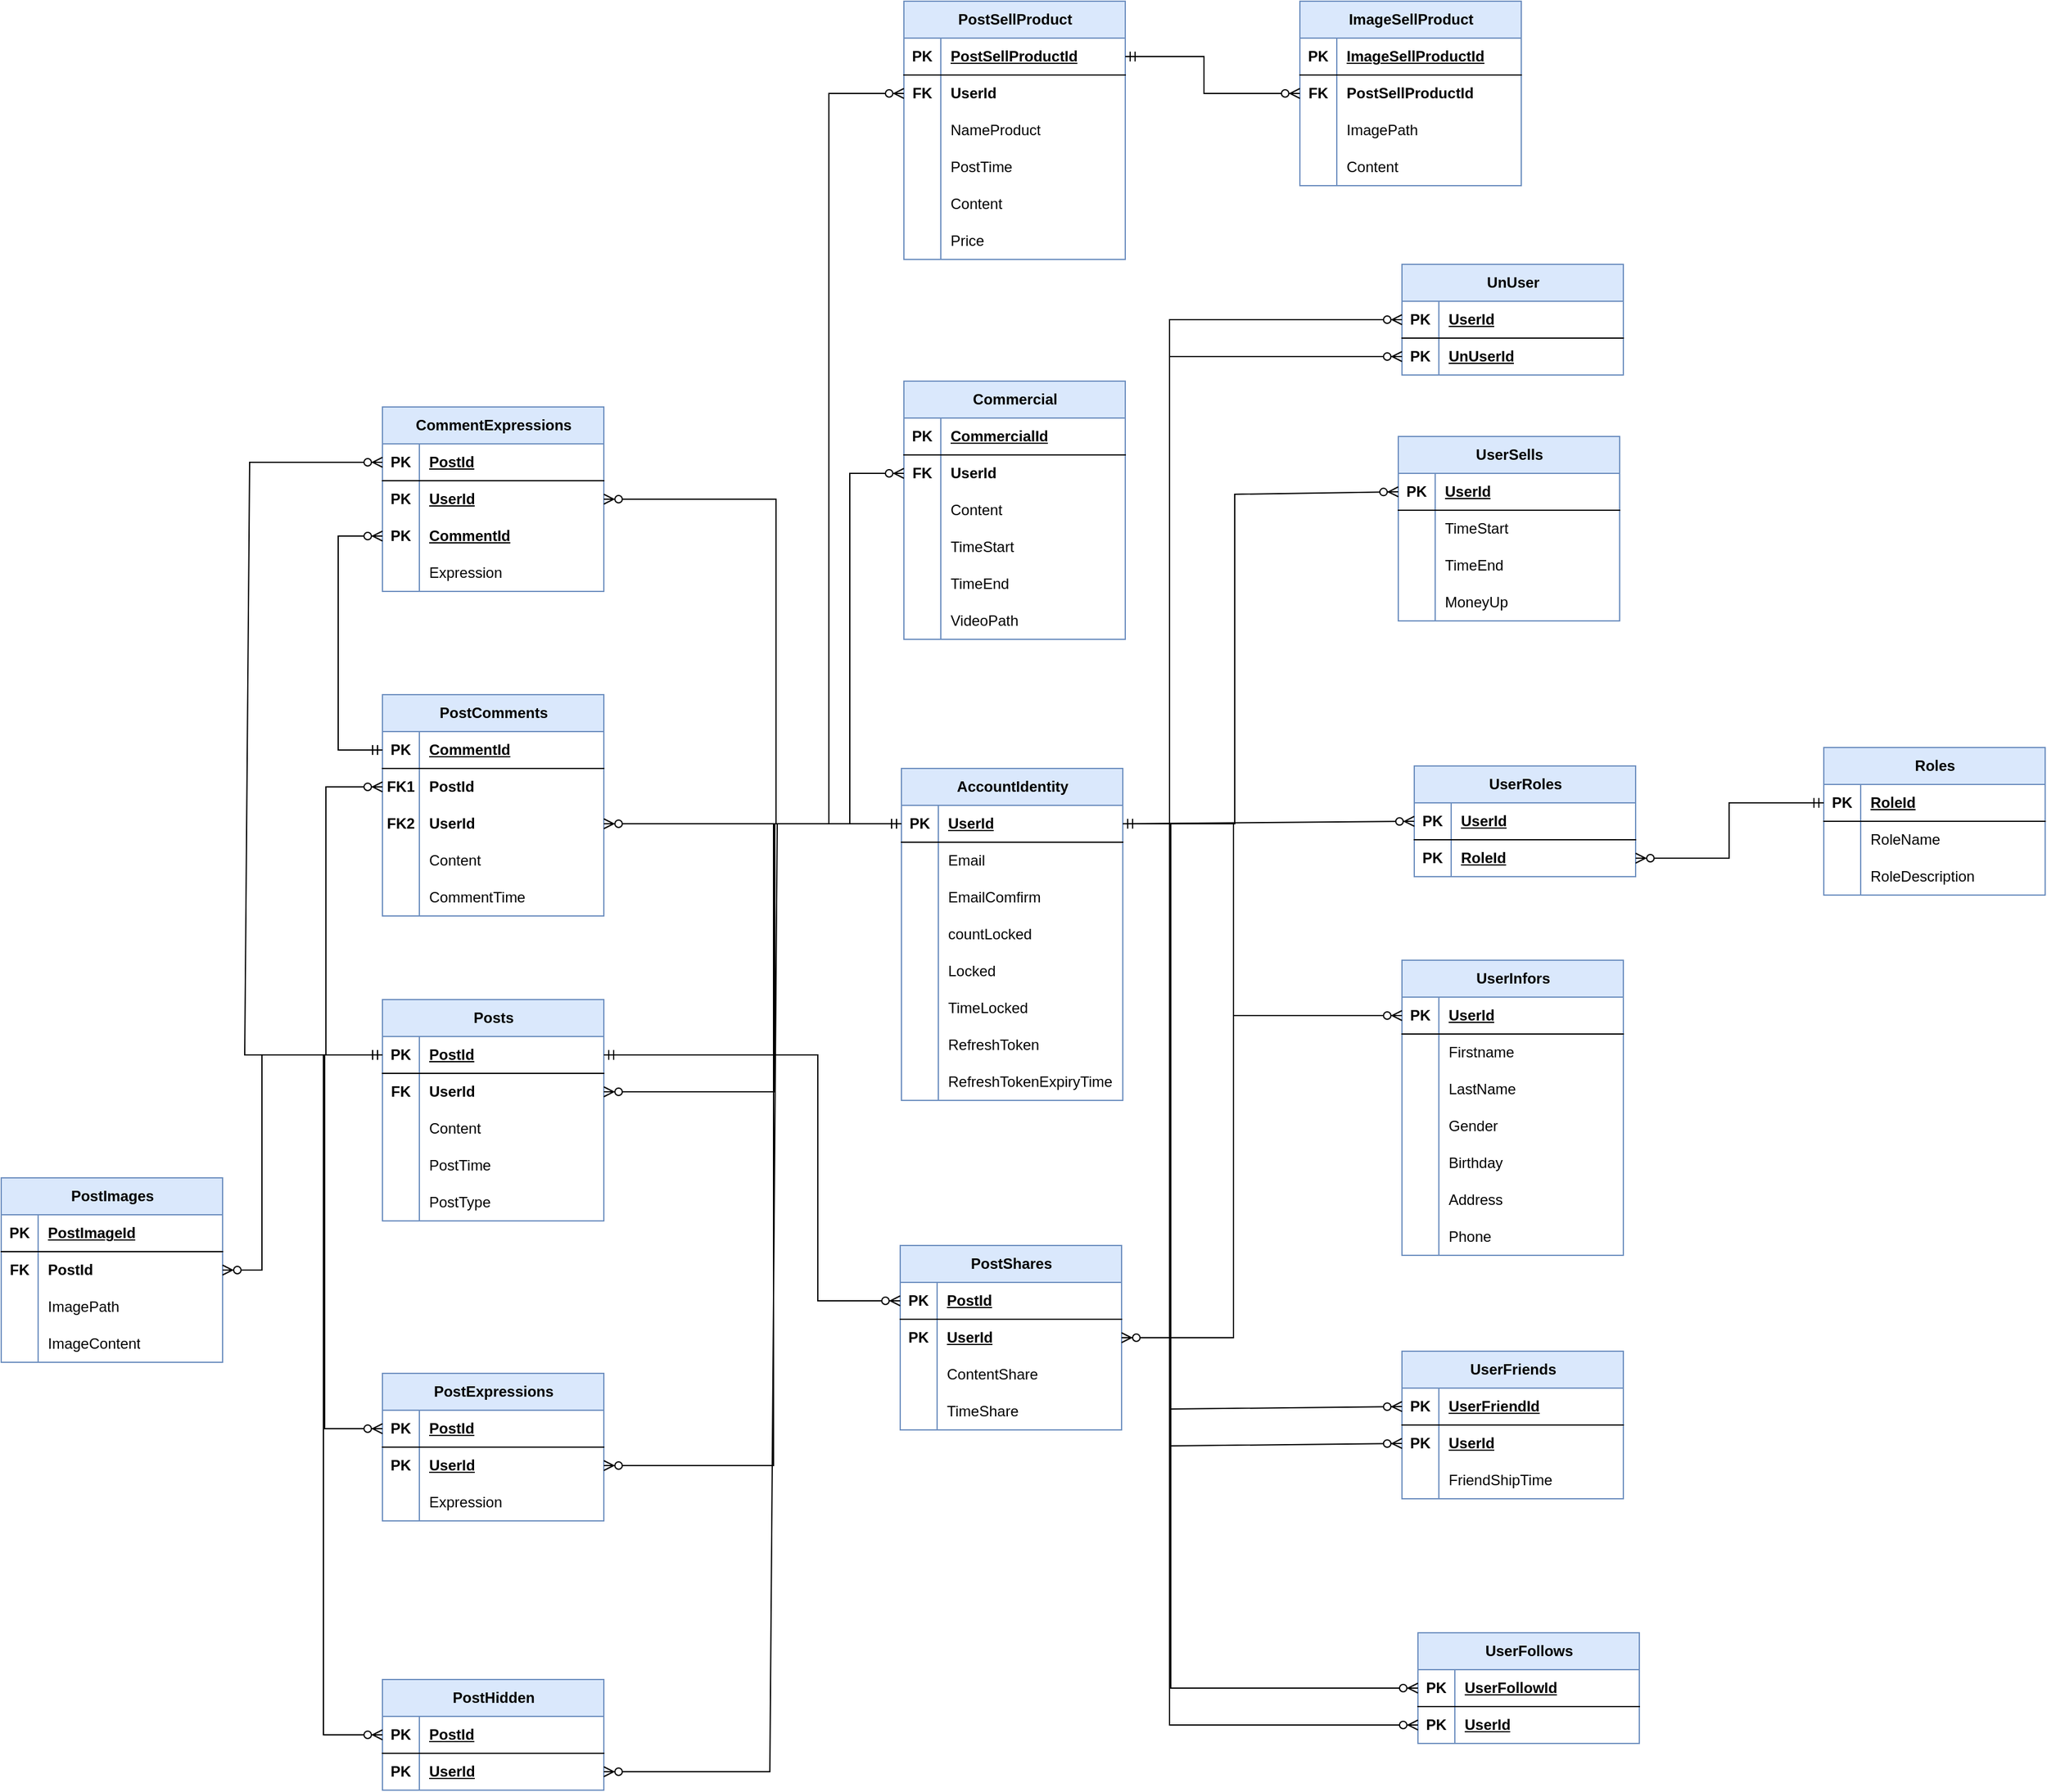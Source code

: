 <mxfile version="22.0.2" type="device" pages="2">
  <diagram name="Group IT" id="lytVFjIhYWpip04I_Mai">
    <mxGraphModel dx="5372" dy="1228" grid="0" gridSize="10" guides="1" tooltips="1" connect="1" arrows="1" fold="1" page="1" pageScale="1" pageWidth="3300" pageHeight="4681" math="0" shadow="0">
      <root>
        <mxCell id="0" />
        <mxCell id="1" parent="0" />
        <mxCell id="eQZzpIOVpZDodT3fGd_g-117" value="AccountIdentity" style="shape=table;startSize=30;container=1;collapsible=1;childLayout=tableLayout;fixedRows=1;rowLines=0;fontStyle=1;align=center;resizeLast=1;html=1;fillColor=#dae8fc;strokeColor=#6c8ebf;" vertex="1" parent="1">
          <mxGeometry x="654" y="2515" width="180" height="270" as="geometry" />
        </mxCell>
        <mxCell id="eQZzpIOVpZDodT3fGd_g-118" value="" style="shape=tableRow;horizontal=0;startSize=0;swimlaneHead=0;swimlaneBody=0;fillColor=none;collapsible=0;dropTarget=0;points=[[0,0.5],[1,0.5]];portConstraint=eastwest;top=0;left=0;right=0;bottom=1;" vertex="1" parent="eQZzpIOVpZDodT3fGd_g-117">
          <mxGeometry y="30" width="180" height="30" as="geometry" />
        </mxCell>
        <mxCell id="eQZzpIOVpZDodT3fGd_g-119" value="PK" style="shape=partialRectangle;connectable=0;fillColor=none;top=0;left=0;bottom=0;right=0;fontStyle=1;overflow=hidden;whiteSpace=wrap;html=1;" vertex="1" parent="eQZzpIOVpZDodT3fGd_g-118">
          <mxGeometry width="30" height="30" as="geometry">
            <mxRectangle width="30" height="30" as="alternateBounds" />
          </mxGeometry>
        </mxCell>
        <mxCell id="eQZzpIOVpZDodT3fGd_g-120" value="UserId " style="shape=partialRectangle;connectable=0;fillColor=none;top=0;left=0;bottom=0;right=0;align=left;spacingLeft=6;fontStyle=5;overflow=hidden;whiteSpace=wrap;html=1;" vertex="1" parent="eQZzpIOVpZDodT3fGd_g-118">
          <mxGeometry x="30" width="150" height="30" as="geometry">
            <mxRectangle width="150" height="30" as="alternateBounds" />
          </mxGeometry>
        </mxCell>
        <mxCell id="eQZzpIOVpZDodT3fGd_g-121" value="" style="shape=tableRow;horizontal=0;startSize=0;swimlaneHead=0;swimlaneBody=0;fillColor=none;collapsible=0;dropTarget=0;points=[[0,0.5],[1,0.5]];portConstraint=eastwest;top=0;left=0;right=0;bottom=0;" vertex="1" parent="eQZzpIOVpZDodT3fGd_g-117">
          <mxGeometry y="60" width="180" height="30" as="geometry" />
        </mxCell>
        <mxCell id="eQZzpIOVpZDodT3fGd_g-122" value="" style="shape=partialRectangle;connectable=0;fillColor=none;top=0;left=0;bottom=0;right=0;editable=1;overflow=hidden;whiteSpace=wrap;html=1;" vertex="1" parent="eQZzpIOVpZDodT3fGd_g-121">
          <mxGeometry width="30" height="30" as="geometry">
            <mxRectangle width="30" height="30" as="alternateBounds" />
          </mxGeometry>
        </mxCell>
        <mxCell id="eQZzpIOVpZDodT3fGd_g-123" value="Email" style="shape=partialRectangle;connectable=0;fillColor=none;top=0;left=0;bottom=0;right=0;align=left;spacingLeft=6;overflow=hidden;whiteSpace=wrap;html=1;" vertex="1" parent="eQZzpIOVpZDodT3fGd_g-121">
          <mxGeometry x="30" width="150" height="30" as="geometry">
            <mxRectangle width="150" height="30" as="alternateBounds" />
          </mxGeometry>
        </mxCell>
        <mxCell id="eQZzpIOVpZDodT3fGd_g-124" value="" style="shape=tableRow;horizontal=0;startSize=0;swimlaneHead=0;swimlaneBody=0;fillColor=none;collapsible=0;dropTarget=0;points=[[0,0.5],[1,0.5]];portConstraint=eastwest;top=0;left=0;right=0;bottom=0;" vertex="1" parent="eQZzpIOVpZDodT3fGd_g-117">
          <mxGeometry y="90" width="180" height="30" as="geometry" />
        </mxCell>
        <mxCell id="eQZzpIOVpZDodT3fGd_g-125" value="" style="shape=partialRectangle;connectable=0;fillColor=none;top=0;left=0;bottom=0;right=0;editable=1;overflow=hidden;whiteSpace=wrap;html=1;" vertex="1" parent="eQZzpIOVpZDodT3fGd_g-124">
          <mxGeometry width="30" height="30" as="geometry">
            <mxRectangle width="30" height="30" as="alternateBounds" />
          </mxGeometry>
        </mxCell>
        <mxCell id="eQZzpIOVpZDodT3fGd_g-126" value="EmailComfirm" style="shape=partialRectangle;connectable=0;fillColor=none;top=0;left=0;bottom=0;right=0;align=left;spacingLeft=6;overflow=hidden;whiteSpace=wrap;html=1;" vertex="1" parent="eQZzpIOVpZDodT3fGd_g-124">
          <mxGeometry x="30" width="150" height="30" as="geometry">
            <mxRectangle width="150" height="30" as="alternateBounds" />
          </mxGeometry>
        </mxCell>
        <mxCell id="eQZzpIOVpZDodT3fGd_g-127" value="" style="shape=tableRow;horizontal=0;startSize=0;swimlaneHead=0;swimlaneBody=0;fillColor=none;collapsible=0;dropTarget=0;points=[[0,0.5],[1,0.5]];portConstraint=eastwest;top=0;left=0;right=0;bottom=0;" vertex="1" parent="eQZzpIOVpZDodT3fGd_g-117">
          <mxGeometry y="120" width="180" height="30" as="geometry" />
        </mxCell>
        <mxCell id="eQZzpIOVpZDodT3fGd_g-128" value="" style="shape=partialRectangle;connectable=0;fillColor=none;top=0;left=0;bottom=0;right=0;editable=1;overflow=hidden;whiteSpace=wrap;html=1;" vertex="1" parent="eQZzpIOVpZDodT3fGd_g-127">
          <mxGeometry width="30" height="30" as="geometry">
            <mxRectangle width="30" height="30" as="alternateBounds" />
          </mxGeometry>
        </mxCell>
        <mxCell id="eQZzpIOVpZDodT3fGd_g-129" value="countLocked" style="shape=partialRectangle;connectable=0;fillColor=none;top=0;left=0;bottom=0;right=0;align=left;spacingLeft=6;overflow=hidden;whiteSpace=wrap;html=1;" vertex="1" parent="eQZzpIOVpZDodT3fGd_g-127">
          <mxGeometry x="30" width="150" height="30" as="geometry">
            <mxRectangle width="150" height="30" as="alternateBounds" />
          </mxGeometry>
        </mxCell>
        <mxCell id="eQZzpIOVpZDodT3fGd_g-130" value="" style="shape=tableRow;horizontal=0;startSize=0;swimlaneHead=0;swimlaneBody=0;fillColor=none;collapsible=0;dropTarget=0;points=[[0,0.5],[1,0.5]];portConstraint=eastwest;top=0;left=0;right=0;bottom=0;" vertex="1" parent="eQZzpIOVpZDodT3fGd_g-117">
          <mxGeometry y="150" width="180" height="30" as="geometry" />
        </mxCell>
        <mxCell id="eQZzpIOVpZDodT3fGd_g-131" value="" style="shape=partialRectangle;connectable=0;fillColor=none;top=0;left=0;bottom=0;right=0;editable=1;overflow=hidden;whiteSpace=wrap;html=1;" vertex="1" parent="eQZzpIOVpZDodT3fGd_g-130">
          <mxGeometry width="30" height="30" as="geometry">
            <mxRectangle width="30" height="30" as="alternateBounds" />
          </mxGeometry>
        </mxCell>
        <mxCell id="eQZzpIOVpZDodT3fGd_g-132" value="Locked" style="shape=partialRectangle;connectable=0;fillColor=none;top=0;left=0;bottom=0;right=0;align=left;spacingLeft=6;overflow=hidden;whiteSpace=wrap;html=1;" vertex="1" parent="eQZzpIOVpZDodT3fGd_g-130">
          <mxGeometry x="30" width="150" height="30" as="geometry">
            <mxRectangle width="150" height="30" as="alternateBounds" />
          </mxGeometry>
        </mxCell>
        <mxCell id="eQZzpIOVpZDodT3fGd_g-133" value="" style="shape=tableRow;horizontal=0;startSize=0;swimlaneHead=0;swimlaneBody=0;fillColor=none;collapsible=0;dropTarget=0;points=[[0,0.5],[1,0.5]];portConstraint=eastwest;top=0;left=0;right=0;bottom=0;" vertex="1" parent="eQZzpIOVpZDodT3fGd_g-117">
          <mxGeometry y="180" width="180" height="30" as="geometry" />
        </mxCell>
        <mxCell id="eQZzpIOVpZDodT3fGd_g-134" value="" style="shape=partialRectangle;connectable=0;fillColor=none;top=0;left=0;bottom=0;right=0;editable=1;overflow=hidden;whiteSpace=wrap;html=1;" vertex="1" parent="eQZzpIOVpZDodT3fGd_g-133">
          <mxGeometry width="30" height="30" as="geometry">
            <mxRectangle width="30" height="30" as="alternateBounds" />
          </mxGeometry>
        </mxCell>
        <mxCell id="eQZzpIOVpZDodT3fGd_g-135" value="TimeLocked" style="shape=partialRectangle;connectable=0;fillColor=none;top=0;left=0;bottom=0;right=0;align=left;spacingLeft=6;overflow=hidden;whiteSpace=wrap;html=1;" vertex="1" parent="eQZzpIOVpZDodT3fGd_g-133">
          <mxGeometry x="30" width="150" height="30" as="geometry">
            <mxRectangle width="150" height="30" as="alternateBounds" />
          </mxGeometry>
        </mxCell>
        <mxCell id="eQZzpIOVpZDodT3fGd_g-136" value="" style="shape=tableRow;horizontal=0;startSize=0;swimlaneHead=0;swimlaneBody=0;fillColor=none;collapsible=0;dropTarget=0;points=[[0,0.5],[1,0.5]];portConstraint=eastwest;top=0;left=0;right=0;bottom=0;" vertex="1" parent="eQZzpIOVpZDodT3fGd_g-117">
          <mxGeometry y="210" width="180" height="30" as="geometry" />
        </mxCell>
        <mxCell id="eQZzpIOVpZDodT3fGd_g-137" value="" style="shape=partialRectangle;connectable=0;fillColor=none;top=0;left=0;bottom=0;right=0;editable=1;overflow=hidden;whiteSpace=wrap;html=1;" vertex="1" parent="eQZzpIOVpZDodT3fGd_g-136">
          <mxGeometry width="30" height="30" as="geometry">
            <mxRectangle width="30" height="30" as="alternateBounds" />
          </mxGeometry>
        </mxCell>
        <mxCell id="eQZzpIOVpZDodT3fGd_g-138" value="RefreshToken" style="shape=partialRectangle;connectable=0;fillColor=none;top=0;left=0;bottom=0;right=0;align=left;spacingLeft=6;overflow=hidden;whiteSpace=wrap;html=1;" vertex="1" parent="eQZzpIOVpZDodT3fGd_g-136">
          <mxGeometry x="30" width="150" height="30" as="geometry">
            <mxRectangle width="150" height="30" as="alternateBounds" />
          </mxGeometry>
        </mxCell>
        <mxCell id="eQZzpIOVpZDodT3fGd_g-139" value="" style="shape=tableRow;horizontal=0;startSize=0;swimlaneHead=0;swimlaneBody=0;fillColor=none;collapsible=0;dropTarget=0;points=[[0,0.5],[1,0.5]];portConstraint=eastwest;top=0;left=0;right=0;bottom=0;" vertex="1" parent="eQZzpIOVpZDodT3fGd_g-117">
          <mxGeometry y="240" width="180" height="30" as="geometry" />
        </mxCell>
        <mxCell id="eQZzpIOVpZDodT3fGd_g-140" value="" style="shape=partialRectangle;connectable=0;fillColor=none;top=0;left=0;bottom=0;right=0;editable=1;overflow=hidden;whiteSpace=wrap;html=1;" vertex="1" parent="eQZzpIOVpZDodT3fGd_g-139">
          <mxGeometry width="30" height="30" as="geometry">
            <mxRectangle width="30" height="30" as="alternateBounds" />
          </mxGeometry>
        </mxCell>
        <mxCell id="eQZzpIOVpZDodT3fGd_g-141" value="RefreshTokenExpiryTime" style="shape=partialRectangle;connectable=0;fillColor=none;top=0;left=0;bottom=0;right=0;align=left;spacingLeft=6;overflow=hidden;whiteSpace=wrap;html=1;" vertex="1" parent="eQZzpIOVpZDodT3fGd_g-139">
          <mxGeometry x="30" width="150" height="30" as="geometry">
            <mxRectangle width="150" height="30" as="alternateBounds" />
          </mxGeometry>
        </mxCell>
        <mxCell id="eQZzpIOVpZDodT3fGd_g-142" value="Roles" style="shape=table;startSize=30;container=1;collapsible=1;childLayout=tableLayout;fixedRows=1;rowLines=0;fontStyle=1;align=center;resizeLast=1;html=1;fillColor=#dae8fc;strokeColor=#6c8ebf;" vertex="1" parent="1">
          <mxGeometry x="1404" y="2498" width="180" height="120" as="geometry" />
        </mxCell>
        <mxCell id="eQZzpIOVpZDodT3fGd_g-143" value="" style="shape=tableRow;horizontal=0;startSize=0;swimlaneHead=0;swimlaneBody=0;fillColor=none;collapsible=0;dropTarget=0;points=[[0,0.5],[1,0.5]];portConstraint=eastwest;top=0;left=0;right=0;bottom=1;" vertex="1" parent="eQZzpIOVpZDodT3fGd_g-142">
          <mxGeometry y="30" width="180" height="30" as="geometry" />
        </mxCell>
        <mxCell id="eQZzpIOVpZDodT3fGd_g-144" value="PK" style="shape=partialRectangle;connectable=0;fillColor=none;top=0;left=0;bottom=0;right=0;fontStyle=1;overflow=hidden;whiteSpace=wrap;html=1;" vertex="1" parent="eQZzpIOVpZDodT3fGd_g-143">
          <mxGeometry width="30" height="30" as="geometry">
            <mxRectangle width="30" height="30" as="alternateBounds" />
          </mxGeometry>
        </mxCell>
        <mxCell id="eQZzpIOVpZDodT3fGd_g-145" value="RoleId" style="shape=partialRectangle;connectable=0;fillColor=none;top=0;left=0;bottom=0;right=0;align=left;spacingLeft=6;fontStyle=5;overflow=hidden;whiteSpace=wrap;html=1;" vertex="1" parent="eQZzpIOVpZDodT3fGd_g-143">
          <mxGeometry x="30" width="150" height="30" as="geometry">
            <mxRectangle width="150" height="30" as="alternateBounds" />
          </mxGeometry>
        </mxCell>
        <mxCell id="eQZzpIOVpZDodT3fGd_g-146" value="" style="shape=tableRow;horizontal=0;startSize=0;swimlaneHead=0;swimlaneBody=0;fillColor=none;collapsible=0;dropTarget=0;points=[[0,0.5],[1,0.5]];portConstraint=eastwest;top=0;left=0;right=0;bottom=0;" vertex="1" parent="eQZzpIOVpZDodT3fGd_g-142">
          <mxGeometry y="60" width="180" height="30" as="geometry" />
        </mxCell>
        <mxCell id="eQZzpIOVpZDodT3fGd_g-147" value="" style="shape=partialRectangle;connectable=0;fillColor=none;top=0;left=0;bottom=0;right=0;editable=1;overflow=hidden;whiteSpace=wrap;html=1;" vertex="1" parent="eQZzpIOVpZDodT3fGd_g-146">
          <mxGeometry width="30" height="30" as="geometry">
            <mxRectangle width="30" height="30" as="alternateBounds" />
          </mxGeometry>
        </mxCell>
        <mxCell id="eQZzpIOVpZDodT3fGd_g-148" value="RoleName" style="shape=partialRectangle;connectable=0;fillColor=none;top=0;left=0;bottom=0;right=0;align=left;spacingLeft=6;overflow=hidden;whiteSpace=wrap;html=1;" vertex="1" parent="eQZzpIOVpZDodT3fGd_g-146">
          <mxGeometry x="30" width="150" height="30" as="geometry">
            <mxRectangle width="150" height="30" as="alternateBounds" />
          </mxGeometry>
        </mxCell>
        <mxCell id="eQZzpIOVpZDodT3fGd_g-149" value="" style="shape=tableRow;horizontal=0;startSize=0;swimlaneHead=0;swimlaneBody=0;fillColor=none;collapsible=0;dropTarget=0;points=[[0,0.5],[1,0.5]];portConstraint=eastwest;top=0;left=0;right=0;bottom=0;" vertex="1" parent="eQZzpIOVpZDodT3fGd_g-142">
          <mxGeometry y="90" width="180" height="30" as="geometry" />
        </mxCell>
        <mxCell id="eQZzpIOVpZDodT3fGd_g-150" value="" style="shape=partialRectangle;connectable=0;fillColor=none;top=0;left=0;bottom=0;right=0;editable=1;overflow=hidden;whiteSpace=wrap;html=1;" vertex="1" parent="eQZzpIOVpZDodT3fGd_g-149">
          <mxGeometry width="30" height="30" as="geometry">
            <mxRectangle width="30" height="30" as="alternateBounds" />
          </mxGeometry>
        </mxCell>
        <mxCell id="eQZzpIOVpZDodT3fGd_g-151" value="RoleDescription" style="shape=partialRectangle;connectable=0;fillColor=none;top=0;left=0;bottom=0;right=0;align=left;spacingLeft=6;overflow=hidden;whiteSpace=wrap;html=1;" vertex="1" parent="eQZzpIOVpZDodT3fGd_g-149">
          <mxGeometry x="30" width="150" height="30" as="geometry">
            <mxRectangle width="150" height="30" as="alternateBounds" />
          </mxGeometry>
        </mxCell>
        <mxCell id="eQZzpIOVpZDodT3fGd_g-152" value="UserRoles" style="shape=table;startSize=30;container=1;collapsible=1;childLayout=tableLayout;fixedRows=1;rowLines=0;fontStyle=1;align=center;resizeLast=1;html=1;fillColor=#dae8fc;strokeColor=#6c8ebf;" vertex="1" parent="1">
          <mxGeometry x="1071" y="2513" width="180" height="90" as="geometry" />
        </mxCell>
        <mxCell id="eQZzpIOVpZDodT3fGd_g-153" value="" style="shape=tableRow;horizontal=0;startSize=0;swimlaneHead=0;swimlaneBody=0;fillColor=none;collapsible=0;dropTarget=0;points=[[0,0.5],[1,0.5]];portConstraint=eastwest;top=0;left=0;right=0;bottom=1;" vertex="1" parent="eQZzpIOVpZDodT3fGd_g-152">
          <mxGeometry y="30" width="180" height="30" as="geometry" />
        </mxCell>
        <mxCell id="eQZzpIOVpZDodT3fGd_g-154" value="PK" style="shape=partialRectangle;connectable=0;fillColor=none;top=0;left=0;bottom=0;right=0;fontStyle=1;overflow=hidden;whiteSpace=wrap;html=1;" vertex="1" parent="eQZzpIOVpZDodT3fGd_g-153">
          <mxGeometry width="30" height="30" as="geometry">
            <mxRectangle width="30" height="30" as="alternateBounds" />
          </mxGeometry>
        </mxCell>
        <mxCell id="eQZzpIOVpZDodT3fGd_g-155" value="UserId" style="shape=partialRectangle;connectable=0;fillColor=none;top=0;left=0;bottom=0;right=0;align=left;spacingLeft=6;fontStyle=5;overflow=hidden;whiteSpace=wrap;html=1;" vertex="1" parent="eQZzpIOVpZDodT3fGd_g-153">
          <mxGeometry x="30" width="150" height="30" as="geometry">
            <mxRectangle width="150" height="30" as="alternateBounds" />
          </mxGeometry>
        </mxCell>
        <mxCell id="eQZzpIOVpZDodT3fGd_g-156" value="" style="shape=tableRow;horizontal=0;startSize=0;swimlaneHead=0;swimlaneBody=0;fillColor=none;collapsible=0;dropTarget=0;points=[[0,0.5],[1,0.5]];portConstraint=eastwest;top=0;left=0;right=0;bottom=0;" vertex="1" parent="eQZzpIOVpZDodT3fGd_g-152">
          <mxGeometry y="60" width="180" height="30" as="geometry" />
        </mxCell>
        <mxCell id="eQZzpIOVpZDodT3fGd_g-157" value="&lt;b&gt;PK&lt;/b&gt;" style="shape=partialRectangle;connectable=0;fillColor=none;top=0;left=0;bottom=0;right=0;editable=1;overflow=hidden;whiteSpace=wrap;html=1;" vertex="1" parent="eQZzpIOVpZDodT3fGd_g-156">
          <mxGeometry width="30" height="30" as="geometry">
            <mxRectangle width="30" height="30" as="alternateBounds" />
          </mxGeometry>
        </mxCell>
        <mxCell id="eQZzpIOVpZDodT3fGd_g-158" value="&lt;b&gt;&lt;u&gt;RoleId&lt;/u&gt;&lt;/b&gt;" style="shape=partialRectangle;connectable=0;fillColor=none;top=0;left=0;bottom=0;right=0;align=left;spacingLeft=6;overflow=hidden;whiteSpace=wrap;html=1;" vertex="1" parent="eQZzpIOVpZDodT3fGd_g-156">
          <mxGeometry x="30" width="150" height="30" as="geometry">
            <mxRectangle width="150" height="30" as="alternateBounds" />
          </mxGeometry>
        </mxCell>
        <mxCell id="eQZzpIOVpZDodT3fGd_g-159" value="UserInfors" style="shape=table;startSize=30;container=1;collapsible=1;childLayout=tableLayout;fixedRows=1;rowLines=0;fontStyle=1;align=center;resizeLast=1;html=1;fillColor=#dae8fc;strokeColor=#6c8ebf;" vertex="1" parent="1">
          <mxGeometry x="1061" y="2671" width="180" height="240" as="geometry" />
        </mxCell>
        <mxCell id="eQZzpIOVpZDodT3fGd_g-160" value="" style="shape=tableRow;horizontal=0;startSize=0;swimlaneHead=0;swimlaneBody=0;fillColor=none;collapsible=0;dropTarget=0;points=[[0,0.5],[1,0.5]];portConstraint=eastwest;top=0;left=0;right=0;bottom=1;" vertex="1" parent="eQZzpIOVpZDodT3fGd_g-159">
          <mxGeometry y="30" width="180" height="30" as="geometry" />
        </mxCell>
        <mxCell id="eQZzpIOVpZDodT3fGd_g-161" value="PK" style="shape=partialRectangle;connectable=0;fillColor=none;top=0;left=0;bottom=0;right=0;fontStyle=1;overflow=hidden;whiteSpace=wrap;html=1;" vertex="1" parent="eQZzpIOVpZDodT3fGd_g-160">
          <mxGeometry width="30" height="30" as="geometry">
            <mxRectangle width="30" height="30" as="alternateBounds" />
          </mxGeometry>
        </mxCell>
        <mxCell id="eQZzpIOVpZDodT3fGd_g-162" value="UserId" style="shape=partialRectangle;connectable=0;fillColor=none;top=0;left=0;bottom=0;right=0;align=left;spacingLeft=6;fontStyle=5;overflow=hidden;whiteSpace=wrap;html=1;" vertex="1" parent="eQZzpIOVpZDodT3fGd_g-160">
          <mxGeometry x="30" width="150" height="30" as="geometry">
            <mxRectangle width="150" height="30" as="alternateBounds" />
          </mxGeometry>
        </mxCell>
        <mxCell id="eQZzpIOVpZDodT3fGd_g-163" value="" style="shape=tableRow;horizontal=0;startSize=0;swimlaneHead=0;swimlaneBody=0;fillColor=none;collapsible=0;dropTarget=0;points=[[0,0.5],[1,0.5]];portConstraint=eastwest;top=0;left=0;right=0;bottom=0;" vertex="1" parent="eQZzpIOVpZDodT3fGd_g-159">
          <mxGeometry y="60" width="180" height="30" as="geometry" />
        </mxCell>
        <mxCell id="eQZzpIOVpZDodT3fGd_g-164" value="" style="shape=partialRectangle;connectable=0;fillColor=none;top=0;left=0;bottom=0;right=0;editable=1;overflow=hidden;whiteSpace=wrap;html=1;" vertex="1" parent="eQZzpIOVpZDodT3fGd_g-163">
          <mxGeometry width="30" height="30" as="geometry">
            <mxRectangle width="30" height="30" as="alternateBounds" />
          </mxGeometry>
        </mxCell>
        <mxCell id="eQZzpIOVpZDodT3fGd_g-165" value="Firstname" style="shape=partialRectangle;connectable=0;fillColor=none;top=0;left=0;bottom=0;right=0;align=left;spacingLeft=6;overflow=hidden;whiteSpace=wrap;html=1;" vertex="1" parent="eQZzpIOVpZDodT3fGd_g-163">
          <mxGeometry x="30" width="150" height="30" as="geometry">
            <mxRectangle width="150" height="30" as="alternateBounds" />
          </mxGeometry>
        </mxCell>
        <mxCell id="eQZzpIOVpZDodT3fGd_g-166" value="" style="shape=tableRow;horizontal=0;startSize=0;swimlaneHead=0;swimlaneBody=0;fillColor=none;collapsible=0;dropTarget=0;points=[[0,0.5],[1,0.5]];portConstraint=eastwest;top=0;left=0;right=0;bottom=0;" vertex="1" parent="eQZzpIOVpZDodT3fGd_g-159">
          <mxGeometry y="90" width="180" height="30" as="geometry" />
        </mxCell>
        <mxCell id="eQZzpIOVpZDodT3fGd_g-167" value="" style="shape=partialRectangle;connectable=0;fillColor=none;top=0;left=0;bottom=0;right=0;editable=1;overflow=hidden;whiteSpace=wrap;html=1;" vertex="1" parent="eQZzpIOVpZDodT3fGd_g-166">
          <mxGeometry width="30" height="30" as="geometry">
            <mxRectangle width="30" height="30" as="alternateBounds" />
          </mxGeometry>
        </mxCell>
        <mxCell id="eQZzpIOVpZDodT3fGd_g-168" value="LastName" style="shape=partialRectangle;connectable=0;fillColor=none;top=0;left=0;bottom=0;right=0;align=left;spacingLeft=6;overflow=hidden;whiteSpace=wrap;html=1;" vertex="1" parent="eQZzpIOVpZDodT3fGd_g-166">
          <mxGeometry x="30" width="150" height="30" as="geometry">
            <mxRectangle width="150" height="30" as="alternateBounds" />
          </mxGeometry>
        </mxCell>
        <mxCell id="eQZzpIOVpZDodT3fGd_g-169" value="" style="shape=tableRow;horizontal=0;startSize=0;swimlaneHead=0;swimlaneBody=0;fillColor=none;collapsible=0;dropTarget=0;points=[[0,0.5],[1,0.5]];portConstraint=eastwest;top=0;left=0;right=0;bottom=0;" vertex="1" parent="eQZzpIOVpZDodT3fGd_g-159">
          <mxGeometry y="120" width="180" height="30" as="geometry" />
        </mxCell>
        <mxCell id="eQZzpIOVpZDodT3fGd_g-170" value="" style="shape=partialRectangle;connectable=0;fillColor=none;top=0;left=0;bottom=0;right=0;editable=1;overflow=hidden;whiteSpace=wrap;html=1;" vertex="1" parent="eQZzpIOVpZDodT3fGd_g-169">
          <mxGeometry width="30" height="30" as="geometry">
            <mxRectangle width="30" height="30" as="alternateBounds" />
          </mxGeometry>
        </mxCell>
        <mxCell id="eQZzpIOVpZDodT3fGd_g-171" value="Gender" style="shape=partialRectangle;connectable=0;fillColor=none;top=0;left=0;bottom=0;right=0;align=left;spacingLeft=6;overflow=hidden;whiteSpace=wrap;html=1;" vertex="1" parent="eQZzpIOVpZDodT3fGd_g-169">
          <mxGeometry x="30" width="150" height="30" as="geometry">
            <mxRectangle width="150" height="30" as="alternateBounds" />
          </mxGeometry>
        </mxCell>
        <mxCell id="eQZzpIOVpZDodT3fGd_g-172" value="" style="shape=tableRow;horizontal=0;startSize=0;swimlaneHead=0;swimlaneBody=0;fillColor=none;collapsible=0;dropTarget=0;points=[[0,0.5],[1,0.5]];portConstraint=eastwest;top=0;left=0;right=0;bottom=0;" vertex="1" parent="eQZzpIOVpZDodT3fGd_g-159">
          <mxGeometry y="150" width="180" height="30" as="geometry" />
        </mxCell>
        <mxCell id="eQZzpIOVpZDodT3fGd_g-173" value="" style="shape=partialRectangle;connectable=0;fillColor=none;top=0;left=0;bottom=0;right=0;editable=1;overflow=hidden;whiteSpace=wrap;html=1;" vertex="1" parent="eQZzpIOVpZDodT3fGd_g-172">
          <mxGeometry width="30" height="30" as="geometry">
            <mxRectangle width="30" height="30" as="alternateBounds" />
          </mxGeometry>
        </mxCell>
        <mxCell id="eQZzpIOVpZDodT3fGd_g-174" value="Birthday" style="shape=partialRectangle;connectable=0;fillColor=none;top=0;left=0;bottom=0;right=0;align=left;spacingLeft=6;overflow=hidden;whiteSpace=wrap;html=1;" vertex="1" parent="eQZzpIOVpZDodT3fGd_g-172">
          <mxGeometry x="30" width="150" height="30" as="geometry">
            <mxRectangle width="150" height="30" as="alternateBounds" />
          </mxGeometry>
        </mxCell>
        <mxCell id="eQZzpIOVpZDodT3fGd_g-175" value="" style="shape=tableRow;horizontal=0;startSize=0;swimlaneHead=0;swimlaneBody=0;fillColor=none;collapsible=0;dropTarget=0;points=[[0,0.5],[1,0.5]];portConstraint=eastwest;top=0;left=0;right=0;bottom=0;" vertex="1" parent="eQZzpIOVpZDodT3fGd_g-159">
          <mxGeometry y="180" width="180" height="30" as="geometry" />
        </mxCell>
        <mxCell id="eQZzpIOVpZDodT3fGd_g-176" value="" style="shape=partialRectangle;connectable=0;fillColor=none;top=0;left=0;bottom=0;right=0;editable=1;overflow=hidden;whiteSpace=wrap;html=1;" vertex="1" parent="eQZzpIOVpZDodT3fGd_g-175">
          <mxGeometry width="30" height="30" as="geometry">
            <mxRectangle width="30" height="30" as="alternateBounds" />
          </mxGeometry>
        </mxCell>
        <mxCell id="eQZzpIOVpZDodT3fGd_g-177" value="Address" style="shape=partialRectangle;connectable=0;fillColor=none;top=0;left=0;bottom=0;right=0;align=left;spacingLeft=6;overflow=hidden;whiteSpace=wrap;html=1;" vertex="1" parent="eQZzpIOVpZDodT3fGd_g-175">
          <mxGeometry x="30" width="150" height="30" as="geometry">
            <mxRectangle width="150" height="30" as="alternateBounds" />
          </mxGeometry>
        </mxCell>
        <mxCell id="eQZzpIOVpZDodT3fGd_g-178" value="" style="shape=tableRow;horizontal=0;startSize=0;swimlaneHead=0;swimlaneBody=0;fillColor=none;collapsible=0;dropTarget=0;points=[[0,0.5],[1,0.5]];portConstraint=eastwest;top=0;left=0;right=0;bottom=0;" vertex="1" parent="eQZzpIOVpZDodT3fGd_g-159">
          <mxGeometry y="210" width="180" height="30" as="geometry" />
        </mxCell>
        <mxCell id="eQZzpIOVpZDodT3fGd_g-179" value="" style="shape=partialRectangle;connectable=0;fillColor=none;top=0;left=0;bottom=0;right=0;editable=1;overflow=hidden;whiteSpace=wrap;html=1;" vertex="1" parent="eQZzpIOVpZDodT3fGd_g-178">
          <mxGeometry width="30" height="30" as="geometry">
            <mxRectangle width="30" height="30" as="alternateBounds" />
          </mxGeometry>
        </mxCell>
        <mxCell id="eQZzpIOVpZDodT3fGd_g-180" value="Phone" style="shape=partialRectangle;connectable=0;fillColor=none;top=0;left=0;bottom=0;right=0;align=left;spacingLeft=6;overflow=hidden;whiteSpace=wrap;html=1;" vertex="1" parent="eQZzpIOVpZDodT3fGd_g-178">
          <mxGeometry x="30" width="150" height="30" as="geometry">
            <mxRectangle width="150" height="30" as="alternateBounds" />
          </mxGeometry>
        </mxCell>
        <mxCell id="eQZzpIOVpZDodT3fGd_g-181" value="UnUser" style="shape=table;startSize=30;container=1;collapsible=1;childLayout=tableLayout;fixedRows=1;rowLines=0;fontStyle=1;align=center;resizeLast=1;html=1;fillColor=#dae8fc;strokeColor=#6c8ebf;" vertex="1" parent="1">
          <mxGeometry x="1061" y="2105" width="180" height="90" as="geometry" />
        </mxCell>
        <mxCell id="eQZzpIOVpZDodT3fGd_g-182" value="" style="shape=tableRow;horizontal=0;startSize=0;swimlaneHead=0;swimlaneBody=0;fillColor=none;collapsible=0;dropTarget=0;points=[[0,0.5],[1,0.5]];portConstraint=eastwest;top=0;left=0;right=0;bottom=1;" vertex="1" parent="eQZzpIOVpZDodT3fGd_g-181">
          <mxGeometry y="30" width="180" height="30" as="geometry" />
        </mxCell>
        <mxCell id="eQZzpIOVpZDodT3fGd_g-183" value="PK" style="shape=partialRectangle;connectable=0;fillColor=none;top=0;left=0;bottom=0;right=0;fontStyle=1;overflow=hidden;whiteSpace=wrap;html=1;" vertex="1" parent="eQZzpIOVpZDodT3fGd_g-182">
          <mxGeometry width="30" height="30" as="geometry">
            <mxRectangle width="30" height="30" as="alternateBounds" />
          </mxGeometry>
        </mxCell>
        <mxCell id="eQZzpIOVpZDodT3fGd_g-184" value="UserId" style="shape=partialRectangle;connectable=0;fillColor=none;top=0;left=0;bottom=0;right=0;align=left;spacingLeft=6;fontStyle=5;overflow=hidden;whiteSpace=wrap;html=1;" vertex="1" parent="eQZzpIOVpZDodT3fGd_g-182">
          <mxGeometry x="30" width="150" height="30" as="geometry">
            <mxRectangle width="150" height="30" as="alternateBounds" />
          </mxGeometry>
        </mxCell>
        <mxCell id="eQZzpIOVpZDodT3fGd_g-185" value="" style="shape=tableRow;horizontal=0;startSize=0;swimlaneHead=0;swimlaneBody=0;fillColor=none;collapsible=0;dropTarget=0;points=[[0,0.5],[1,0.5]];portConstraint=eastwest;top=0;left=0;right=0;bottom=0;" vertex="1" parent="eQZzpIOVpZDodT3fGd_g-181">
          <mxGeometry y="60" width="180" height="30" as="geometry" />
        </mxCell>
        <mxCell id="eQZzpIOVpZDodT3fGd_g-186" value="&lt;b&gt;PK&lt;/b&gt;" style="shape=partialRectangle;connectable=0;fillColor=none;top=0;left=0;bottom=0;right=0;editable=1;overflow=hidden;whiteSpace=wrap;html=1;" vertex="1" parent="eQZzpIOVpZDodT3fGd_g-185">
          <mxGeometry width="30" height="30" as="geometry">
            <mxRectangle width="30" height="30" as="alternateBounds" />
          </mxGeometry>
        </mxCell>
        <mxCell id="eQZzpIOVpZDodT3fGd_g-187" value="&lt;b&gt;&lt;u&gt;UnUserId&lt;/u&gt;&lt;/b&gt;" style="shape=partialRectangle;connectable=0;fillColor=none;top=0;left=0;bottom=0;right=0;align=left;spacingLeft=6;overflow=hidden;whiteSpace=wrap;html=1;" vertex="1" parent="eQZzpIOVpZDodT3fGd_g-185">
          <mxGeometry x="30" width="150" height="30" as="geometry">
            <mxRectangle width="150" height="30" as="alternateBounds" />
          </mxGeometry>
        </mxCell>
        <mxCell id="eQZzpIOVpZDodT3fGd_g-188" value="UserSells" style="shape=table;startSize=30;container=1;collapsible=1;childLayout=tableLayout;fixedRows=1;rowLines=0;fontStyle=1;align=center;resizeLast=1;html=1;fillColor=#dae8fc;strokeColor=#6c8ebf;" vertex="1" parent="1">
          <mxGeometry x="1058" y="2245" width="180" height="150" as="geometry" />
        </mxCell>
        <mxCell id="eQZzpIOVpZDodT3fGd_g-189" value="" style="shape=tableRow;horizontal=0;startSize=0;swimlaneHead=0;swimlaneBody=0;fillColor=none;collapsible=0;dropTarget=0;points=[[0,0.5],[1,0.5]];portConstraint=eastwest;top=0;left=0;right=0;bottom=1;" vertex="1" parent="eQZzpIOVpZDodT3fGd_g-188">
          <mxGeometry y="30" width="180" height="30" as="geometry" />
        </mxCell>
        <mxCell id="eQZzpIOVpZDodT3fGd_g-190" value="PK" style="shape=partialRectangle;connectable=0;fillColor=none;top=0;left=0;bottom=0;right=0;fontStyle=1;overflow=hidden;whiteSpace=wrap;html=1;" vertex="1" parent="eQZzpIOVpZDodT3fGd_g-189">
          <mxGeometry width="30" height="30" as="geometry">
            <mxRectangle width="30" height="30" as="alternateBounds" />
          </mxGeometry>
        </mxCell>
        <mxCell id="eQZzpIOVpZDodT3fGd_g-191" value="UserId" style="shape=partialRectangle;connectable=0;fillColor=none;top=0;left=0;bottom=0;right=0;align=left;spacingLeft=6;fontStyle=5;overflow=hidden;whiteSpace=wrap;html=1;" vertex="1" parent="eQZzpIOVpZDodT3fGd_g-189">
          <mxGeometry x="30" width="150" height="30" as="geometry">
            <mxRectangle width="150" height="30" as="alternateBounds" />
          </mxGeometry>
        </mxCell>
        <mxCell id="eQZzpIOVpZDodT3fGd_g-192" value="" style="shape=tableRow;horizontal=0;startSize=0;swimlaneHead=0;swimlaneBody=0;fillColor=none;collapsible=0;dropTarget=0;points=[[0,0.5],[1,0.5]];portConstraint=eastwest;top=0;left=0;right=0;bottom=0;" vertex="1" parent="eQZzpIOVpZDodT3fGd_g-188">
          <mxGeometry y="60" width="180" height="30" as="geometry" />
        </mxCell>
        <mxCell id="eQZzpIOVpZDodT3fGd_g-193" value="" style="shape=partialRectangle;connectable=0;fillColor=none;top=0;left=0;bottom=0;right=0;editable=1;overflow=hidden;whiteSpace=wrap;html=1;" vertex="1" parent="eQZzpIOVpZDodT3fGd_g-192">
          <mxGeometry width="30" height="30" as="geometry">
            <mxRectangle width="30" height="30" as="alternateBounds" />
          </mxGeometry>
        </mxCell>
        <mxCell id="eQZzpIOVpZDodT3fGd_g-194" value="TimeStart" style="shape=partialRectangle;connectable=0;fillColor=none;top=0;left=0;bottom=0;right=0;align=left;spacingLeft=6;overflow=hidden;whiteSpace=wrap;html=1;" vertex="1" parent="eQZzpIOVpZDodT3fGd_g-192">
          <mxGeometry x="30" width="150" height="30" as="geometry">
            <mxRectangle width="150" height="30" as="alternateBounds" />
          </mxGeometry>
        </mxCell>
        <mxCell id="eQZzpIOVpZDodT3fGd_g-195" value="" style="shape=tableRow;horizontal=0;startSize=0;swimlaneHead=0;swimlaneBody=0;fillColor=none;collapsible=0;dropTarget=0;points=[[0,0.5],[1,0.5]];portConstraint=eastwest;top=0;left=0;right=0;bottom=0;" vertex="1" parent="eQZzpIOVpZDodT3fGd_g-188">
          <mxGeometry y="90" width="180" height="30" as="geometry" />
        </mxCell>
        <mxCell id="eQZzpIOVpZDodT3fGd_g-196" value="" style="shape=partialRectangle;connectable=0;fillColor=none;top=0;left=0;bottom=0;right=0;editable=1;overflow=hidden;whiteSpace=wrap;html=1;" vertex="1" parent="eQZzpIOVpZDodT3fGd_g-195">
          <mxGeometry width="30" height="30" as="geometry">
            <mxRectangle width="30" height="30" as="alternateBounds" />
          </mxGeometry>
        </mxCell>
        <mxCell id="eQZzpIOVpZDodT3fGd_g-197" value="TimeEnd" style="shape=partialRectangle;connectable=0;fillColor=none;top=0;left=0;bottom=0;right=0;align=left;spacingLeft=6;overflow=hidden;whiteSpace=wrap;html=1;" vertex="1" parent="eQZzpIOVpZDodT3fGd_g-195">
          <mxGeometry x="30" width="150" height="30" as="geometry">
            <mxRectangle width="150" height="30" as="alternateBounds" />
          </mxGeometry>
        </mxCell>
        <mxCell id="eQZzpIOVpZDodT3fGd_g-198" value="" style="shape=tableRow;horizontal=0;startSize=0;swimlaneHead=0;swimlaneBody=0;fillColor=none;collapsible=0;dropTarget=0;points=[[0,0.5],[1,0.5]];portConstraint=eastwest;top=0;left=0;right=0;bottom=0;" vertex="1" parent="eQZzpIOVpZDodT3fGd_g-188">
          <mxGeometry y="120" width="180" height="30" as="geometry" />
        </mxCell>
        <mxCell id="eQZzpIOVpZDodT3fGd_g-199" value="" style="shape=partialRectangle;connectable=0;fillColor=none;top=0;left=0;bottom=0;right=0;editable=1;overflow=hidden;whiteSpace=wrap;html=1;" vertex="1" parent="eQZzpIOVpZDodT3fGd_g-198">
          <mxGeometry width="30" height="30" as="geometry">
            <mxRectangle width="30" height="30" as="alternateBounds" />
          </mxGeometry>
        </mxCell>
        <mxCell id="eQZzpIOVpZDodT3fGd_g-200" value="MoneyUp" style="shape=partialRectangle;connectable=0;fillColor=none;top=0;left=0;bottom=0;right=0;align=left;spacingLeft=6;overflow=hidden;whiteSpace=wrap;html=1;" vertex="1" parent="eQZzpIOVpZDodT3fGd_g-198">
          <mxGeometry x="30" width="150" height="30" as="geometry">
            <mxRectangle width="150" height="30" as="alternateBounds" />
          </mxGeometry>
        </mxCell>
        <mxCell id="eQZzpIOVpZDodT3fGd_g-201" value="Posts" style="shape=table;startSize=30;container=1;collapsible=1;childLayout=tableLayout;fixedRows=1;rowLines=0;fontStyle=1;align=center;resizeLast=1;html=1;fillColor=#dae8fc;strokeColor=#6c8ebf;" vertex="1" parent="1">
          <mxGeometry x="232" y="2703" width="180" height="180" as="geometry" />
        </mxCell>
        <mxCell id="eQZzpIOVpZDodT3fGd_g-202" value="" style="shape=tableRow;horizontal=0;startSize=0;swimlaneHead=0;swimlaneBody=0;fillColor=none;collapsible=0;dropTarget=0;points=[[0,0.5],[1,0.5]];portConstraint=eastwest;top=0;left=0;right=0;bottom=1;" vertex="1" parent="eQZzpIOVpZDodT3fGd_g-201">
          <mxGeometry y="30" width="180" height="30" as="geometry" />
        </mxCell>
        <mxCell id="eQZzpIOVpZDodT3fGd_g-203" value="PK" style="shape=partialRectangle;connectable=0;fillColor=none;top=0;left=0;bottom=0;right=0;fontStyle=1;overflow=hidden;whiteSpace=wrap;html=1;" vertex="1" parent="eQZzpIOVpZDodT3fGd_g-202">
          <mxGeometry width="30" height="30" as="geometry">
            <mxRectangle width="30" height="30" as="alternateBounds" />
          </mxGeometry>
        </mxCell>
        <mxCell id="eQZzpIOVpZDodT3fGd_g-204" value="PostId" style="shape=partialRectangle;connectable=0;fillColor=none;top=0;left=0;bottom=0;right=0;align=left;spacingLeft=6;fontStyle=5;overflow=hidden;whiteSpace=wrap;html=1;" vertex="1" parent="eQZzpIOVpZDodT3fGd_g-202">
          <mxGeometry x="30" width="150" height="30" as="geometry">
            <mxRectangle width="150" height="30" as="alternateBounds" />
          </mxGeometry>
        </mxCell>
        <mxCell id="eQZzpIOVpZDodT3fGd_g-205" value="" style="shape=tableRow;horizontal=0;startSize=0;swimlaneHead=0;swimlaneBody=0;fillColor=none;collapsible=0;dropTarget=0;points=[[0,0.5],[1,0.5]];portConstraint=eastwest;top=0;left=0;right=0;bottom=0;" vertex="1" parent="eQZzpIOVpZDodT3fGd_g-201">
          <mxGeometry y="60" width="180" height="30" as="geometry" />
        </mxCell>
        <mxCell id="eQZzpIOVpZDodT3fGd_g-206" value="&lt;b&gt;FK&lt;/b&gt;" style="shape=partialRectangle;connectable=0;fillColor=none;top=0;left=0;bottom=0;right=0;editable=1;overflow=hidden;whiteSpace=wrap;html=1;" vertex="1" parent="eQZzpIOVpZDodT3fGd_g-205">
          <mxGeometry width="30" height="30" as="geometry">
            <mxRectangle width="30" height="30" as="alternateBounds" />
          </mxGeometry>
        </mxCell>
        <mxCell id="eQZzpIOVpZDodT3fGd_g-207" value="&lt;b&gt;UserId&lt;/b&gt;" style="shape=partialRectangle;connectable=0;fillColor=none;top=0;left=0;bottom=0;right=0;align=left;spacingLeft=6;overflow=hidden;whiteSpace=wrap;html=1;" vertex="1" parent="eQZzpIOVpZDodT3fGd_g-205">
          <mxGeometry x="30" width="150" height="30" as="geometry">
            <mxRectangle width="150" height="30" as="alternateBounds" />
          </mxGeometry>
        </mxCell>
        <mxCell id="eQZzpIOVpZDodT3fGd_g-208" value="" style="shape=tableRow;horizontal=0;startSize=0;swimlaneHead=0;swimlaneBody=0;fillColor=none;collapsible=0;dropTarget=0;points=[[0,0.5],[1,0.5]];portConstraint=eastwest;top=0;left=0;right=0;bottom=0;" vertex="1" parent="eQZzpIOVpZDodT3fGd_g-201">
          <mxGeometry y="90" width="180" height="30" as="geometry" />
        </mxCell>
        <mxCell id="eQZzpIOVpZDodT3fGd_g-209" value="" style="shape=partialRectangle;connectable=0;fillColor=none;top=0;left=0;bottom=0;right=0;editable=1;overflow=hidden;whiteSpace=wrap;html=1;" vertex="1" parent="eQZzpIOVpZDodT3fGd_g-208">
          <mxGeometry width="30" height="30" as="geometry">
            <mxRectangle width="30" height="30" as="alternateBounds" />
          </mxGeometry>
        </mxCell>
        <mxCell id="eQZzpIOVpZDodT3fGd_g-210" value="Content" style="shape=partialRectangle;connectable=0;fillColor=none;top=0;left=0;bottom=0;right=0;align=left;spacingLeft=6;overflow=hidden;whiteSpace=wrap;html=1;" vertex="1" parent="eQZzpIOVpZDodT3fGd_g-208">
          <mxGeometry x="30" width="150" height="30" as="geometry">
            <mxRectangle width="150" height="30" as="alternateBounds" />
          </mxGeometry>
        </mxCell>
        <mxCell id="eQZzpIOVpZDodT3fGd_g-211" value="" style="shape=tableRow;horizontal=0;startSize=0;swimlaneHead=0;swimlaneBody=0;fillColor=none;collapsible=0;dropTarget=0;points=[[0,0.5],[1,0.5]];portConstraint=eastwest;top=0;left=0;right=0;bottom=0;" vertex="1" parent="eQZzpIOVpZDodT3fGd_g-201">
          <mxGeometry y="120" width="180" height="30" as="geometry" />
        </mxCell>
        <mxCell id="eQZzpIOVpZDodT3fGd_g-212" value="" style="shape=partialRectangle;connectable=0;fillColor=none;top=0;left=0;bottom=0;right=0;editable=1;overflow=hidden;whiteSpace=wrap;html=1;" vertex="1" parent="eQZzpIOVpZDodT3fGd_g-211">
          <mxGeometry width="30" height="30" as="geometry">
            <mxRectangle width="30" height="30" as="alternateBounds" />
          </mxGeometry>
        </mxCell>
        <mxCell id="eQZzpIOVpZDodT3fGd_g-213" value="PostTime" style="shape=partialRectangle;connectable=0;fillColor=none;top=0;left=0;bottom=0;right=0;align=left;spacingLeft=6;overflow=hidden;whiteSpace=wrap;html=1;" vertex="1" parent="eQZzpIOVpZDodT3fGd_g-211">
          <mxGeometry x="30" width="150" height="30" as="geometry">
            <mxRectangle width="150" height="30" as="alternateBounds" />
          </mxGeometry>
        </mxCell>
        <mxCell id="eQZzpIOVpZDodT3fGd_g-214" value="" style="shape=tableRow;horizontal=0;startSize=0;swimlaneHead=0;swimlaneBody=0;fillColor=none;collapsible=0;dropTarget=0;points=[[0,0.5],[1,0.5]];portConstraint=eastwest;top=0;left=0;right=0;bottom=0;" vertex="1" parent="eQZzpIOVpZDodT3fGd_g-201">
          <mxGeometry y="150" width="180" height="30" as="geometry" />
        </mxCell>
        <mxCell id="eQZzpIOVpZDodT3fGd_g-215" value="" style="shape=partialRectangle;connectable=0;fillColor=none;top=0;left=0;bottom=0;right=0;editable=1;overflow=hidden;whiteSpace=wrap;html=1;" vertex="1" parent="eQZzpIOVpZDodT3fGd_g-214">
          <mxGeometry width="30" height="30" as="geometry">
            <mxRectangle width="30" height="30" as="alternateBounds" />
          </mxGeometry>
        </mxCell>
        <mxCell id="eQZzpIOVpZDodT3fGd_g-216" value="PostType" style="shape=partialRectangle;connectable=0;fillColor=none;top=0;left=0;bottom=0;right=0;align=left;spacingLeft=6;overflow=hidden;whiteSpace=wrap;html=1;" vertex="1" parent="eQZzpIOVpZDodT3fGd_g-214">
          <mxGeometry x="30" width="150" height="30" as="geometry">
            <mxRectangle width="150" height="30" as="alternateBounds" />
          </mxGeometry>
        </mxCell>
        <mxCell id="eQZzpIOVpZDodT3fGd_g-217" value="PostImages" style="shape=table;startSize=30;container=1;collapsible=1;childLayout=tableLayout;fixedRows=1;rowLines=0;fontStyle=1;align=center;resizeLast=1;html=1;fillColor=#dae8fc;strokeColor=#6c8ebf;" vertex="1" parent="1">
          <mxGeometry x="-78" y="2848" width="180" height="150" as="geometry" />
        </mxCell>
        <mxCell id="eQZzpIOVpZDodT3fGd_g-218" value="" style="shape=tableRow;horizontal=0;startSize=0;swimlaneHead=0;swimlaneBody=0;fillColor=none;collapsible=0;dropTarget=0;points=[[0,0.5],[1,0.5]];portConstraint=eastwest;top=0;left=0;right=0;bottom=1;" vertex="1" parent="eQZzpIOVpZDodT3fGd_g-217">
          <mxGeometry y="30" width="180" height="30" as="geometry" />
        </mxCell>
        <mxCell id="eQZzpIOVpZDodT3fGd_g-219" value="PK" style="shape=partialRectangle;connectable=0;fillColor=none;top=0;left=0;bottom=0;right=0;fontStyle=1;overflow=hidden;whiteSpace=wrap;html=1;" vertex="1" parent="eQZzpIOVpZDodT3fGd_g-218">
          <mxGeometry width="30" height="30" as="geometry">
            <mxRectangle width="30" height="30" as="alternateBounds" />
          </mxGeometry>
        </mxCell>
        <mxCell id="eQZzpIOVpZDodT3fGd_g-220" value="PostImageId" style="shape=partialRectangle;connectable=0;fillColor=none;top=0;left=0;bottom=0;right=0;align=left;spacingLeft=6;fontStyle=5;overflow=hidden;whiteSpace=wrap;html=1;" vertex="1" parent="eQZzpIOVpZDodT3fGd_g-218">
          <mxGeometry x="30" width="150" height="30" as="geometry">
            <mxRectangle width="150" height="30" as="alternateBounds" />
          </mxGeometry>
        </mxCell>
        <mxCell id="eQZzpIOVpZDodT3fGd_g-221" value="" style="shape=tableRow;horizontal=0;startSize=0;swimlaneHead=0;swimlaneBody=0;fillColor=none;collapsible=0;dropTarget=0;points=[[0,0.5],[1,0.5]];portConstraint=eastwest;top=0;left=0;right=0;bottom=0;" vertex="1" parent="eQZzpIOVpZDodT3fGd_g-217">
          <mxGeometry y="60" width="180" height="30" as="geometry" />
        </mxCell>
        <mxCell id="eQZzpIOVpZDodT3fGd_g-222" value="&lt;b&gt;FK&lt;/b&gt;" style="shape=partialRectangle;connectable=0;fillColor=none;top=0;left=0;bottom=0;right=0;editable=1;overflow=hidden;whiteSpace=wrap;html=1;" vertex="1" parent="eQZzpIOVpZDodT3fGd_g-221">
          <mxGeometry width="30" height="30" as="geometry">
            <mxRectangle width="30" height="30" as="alternateBounds" />
          </mxGeometry>
        </mxCell>
        <mxCell id="eQZzpIOVpZDodT3fGd_g-223" value="&lt;b&gt;PostId&lt;/b&gt;" style="shape=partialRectangle;connectable=0;fillColor=none;top=0;left=0;bottom=0;right=0;align=left;spacingLeft=6;overflow=hidden;whiteSpace=wrap;html=1;" vertex="1" parent="eQZzpIOVpZDodT3fGd_g-221">
          <mxGeometry x="30" width="150" height="30" as="geometry">
            <mxRectangle width="150" height="30" as="alternateBounds" />
          </mxGeometry>
        </mxCell>
        <mxCell id="eQZzpIOVpZDodT3fGd_g-224" value="" style="shape=tableRow;horizontal=0;startSize=0;swimlaneHead=0;swimlaneBody=0;fillColor=none;collapsible=0;dropTarget=0;points=[[0,0.5],[1,0.5]];portConstraint=eastwest;top=0;left=0;right=0;bottom=0;" vertex="1" parent="eQZzpIOVpZDodT3fGd_g-217">
          <mxGeometry y="90" width="180" height="30" as="geometry" />
        </mxCell>
        <mxCell id="eQZzpIOVpZDodT3fGd_g-225" value="" style="shape=partialRectangle;connectable=0;fillColor=none;top=0;left=0;bottom=0;right=0;editable=1;overflow=hidden;whiteSpace=wrap;html=1;" vertex="1" parent="eQZzpIOVpZDodT3fGd_g-224">
          <mxGeometry width="30" height="30" as="geometry">
            <mxRectangle width="30" height="30" as="alternateBounds" />
          </mxGeometry>
        </mxCell>
        <mxCell id="eQZzpIOVpZDodT3fGd_g-226" value="ImagePath" style="shape=partialRectangle;connectable=0;fillColor=none;top=0;left=0;bottom=0;right=0;align=left;spacingLeft=6;overflow=hidden;whiteSpace=wrap;html=1;" vertex="1" parent="eQZzpIOVpZDodT3fGd_g-224">
          <mxGeometry x="30" width="150" height="30" as="geometry">
            <mxRectangle width="150" height="30" as="alternateBounds" />
          </mxGeometry>
        </mxCell>
        <mxCell id="eQZzpIOVpZDodT3fGd_g-227" value="" style="shape=tableRow;horizontal=0;startSize=0;swimlaneHead=0;swimlaneBody=0;fillColor=none;collapsible=0;dropTarget=0;points=[[0,0.5],[1,0.5]];portConstraint=eastwest;top=0;left=0;right=0;bottom=0;" vertex="1" parent="eQZzpIOVpZDodT3fGd_g-217">
          <mxGeometry y="120" width="180" height="30" as="geometry" />
        </mxCell>
        <mxCell id="eQZzpIOVpZDodT3fGd_g-228" value="" style="shape=partialRectangle;connectable=0;fillColor=none;top=0;left=0;bottom=0;right=0;editable=1;overflow=hidden;whiteSpace=wrap;html=1;" vertex="1" parent="eQZzpIOVpZDodT3fGd_g-227">
          <mxGeometry width="30" height="30" as="geometry">
            <mxRectangle width="30" height="30" as="alternateBounds" />
          </mxGeometry>
        </mxCell>
        <mxCell id="eQZzpIOVpZDodT3fGd_g-229" value="ImageContent" style="shape=partialRectangle;connectable=0;fillColor=none;top=0;left=0;bottom=0;right=0;align=left;spacingLeft=6;overflow=hidden;whiteSpace=wrap;html=1;" vertex="1" parent="eQZzpIOVpZDodT3fGd_g-227">
          <mxGeometry x="30" width="150" height="30" as="geometry">
            <mxRectangle width="150" height="30" as="alternateBounds" />
          </mxGeometry>
        </mxCell>
        <mxCell id="eQZzpIOVpZDodT3fGd_g-230" value="PostExpressions" style="shape=table;startSize=30;container=1;collapsible=1;childLayout=tableLayout;fixedRows=1;rowLines=0;fontStyle=1;align=center;resizeLast=1;html=1;fillColor=#dae8fc;strokeColor=#6c8ebf;" vertex="1" parent="1">
          <mxGeometry x="232" y="3007" width="180" height="120" as="geometry" />
        </mxCell>
        <mxCell id="eQZzpIOVpZDodT3fGd_g-231" value="" style="shape=tableRow;horizontal=0;startSize=0;swimlaneHead=0;swimlaneBody=0;fillColor=none;collapsible=0;dropTarget=0;points=[[0,0.5],[1,0.5]];portConstraint=eastwest;top=0;left=0;right=0;bottom=1;" vertex="1" parent="eQZzpIOVpZDodT3fGd_g-230">
          <mxGeometry y="30" width="180" height="30" as="geometry" />
        </mxCell>
        <mxCell id="eQZzpIOVpZDodT3fGd_g-232" value="PK" style="shape=partialRectangle;connectable=0;fillColor=none;top=0;left=0;bottom=0;right=0;fontStyle=1;overflow=hidden;whiteSpace=wrap;html=1;" vertex="1" parent="eQZzpIOVpZDodT3fGd_g-231">
          <mxGeometry width="30" height="30" as="geometry">
            <mxRectangle width="30" height="30" as="alternateBounds" />
          </mxGeometry>
        </mxCell>
        <mxCell id="eQZzpIOVpZDodT3fGd_g-233" value="PostId" style="shape=partialRectangle;connectable=0;fillColor=none;top=0;left=0;bottom=0;right=0;align=left;spacingLeft=6;fontStyle=5;overflow=hidden;whiteSpace=wrap;html=1;" vertex="1" parent="eQZzpIOVpZDodT3fGd_g-231">
          <mxGeometry x="30" width="150" height="30" as="geometry">
            <mxRectangle width="150" height="30" as="alternateBounds" />
          </mxGeometry>
        </mxCell>
        <mxCell id="eQZzpIOVpZDodT3fGd_g-234" value="" style="shape=tableRow;horizontal=0;startSize=0;swimlaneHead=0;swimlaneBody=0;fillColor=none;collapsible=0;dropTarget=0;points=[[0,0.5],[1,0.5]];portConstraint=eastwest;top=0;left=0;right=0;bottom=0;" vertex="1" parent="eQZzpIOVpZDodT3fGd_g-230">
          <mxGeometry y="60" width="180" height="30" as="geometry" />
        </mxCell>
        <mxCell id="eQZzpIOVpZDodT3fGd_g-235" value="&lt;b&gt;PK&lt;/b&gt;" style="shape=partialRectangle;connectable=0;fillColor=none;top=0;left=0;bottom=0;right=0;editable=1;overflow=hidden;whiteSpace=wrap;html=1;" vertex="1" parent="eQZzpIOVpZDodT3fGd_g-234">
          <mxGeometry width="30" height="30" as="geometry">
            <mxRectangle width="30" height="30" as="alternateBounds" />
          </mxGeometry>
        </mxCell>
        <mxCell id="eQZzpIOVpZDodT3fGd_g-236" value="&lt;b&gt;&lt;u&gt;UserId&lt;/u&gt;&lt;/b&gt;" style="shape=partialRectangle;connectable=0;fillColor=none;top=0;left=0;bottom=0;right=0;align=left;spacingLeft=6;overflow=hidden;whiteSpace=wrap;html=1;" vertex="1" parent="eQZzpIOVpZDodT3fGd_g-234">
          <mxGeometry x="30" width="150" height="30" as="geometry">
            <mxRectangle width="150" height="30" as="alternateBounds" />
          </mxGeometry>
        </mxCell>
        <mxCell id="eQZzpIOVpZDodT3fGd_g-237" value="" style="shape=tableRow;horizontal=0;startSize=0;swimlaneHead=0;swimlaneBody=0;fillColor=none;collapsible=0;dropTarget=0;points=[[0,0.5],[1,0.5]];portConstraint=eastwest;top=0;left=0;right=0;bottom=0;" vertex="1" parent="eQZzpIOVpZDodT3fGd_g-230">
          <mxGeometry y="90" width="180" height="30" as="geometry" />
        </mxCell>
        <mxCell id="eQZzpIOVpZDodT3fGd_g-238" value="" style="shape=partialRectangle;connectable=0;fillColor=none;top=0;left=0;bottom=0;right=0;editable=1;overflow=hidden;whiteSpace=wrap;html=1;" vertex="1" parent="eQZzpIOVpZDodT3fGd_g-237">
          <mxGeometry width="30" height="30" as="geometry">
            <mxRectangle width="30" height="30" as="alternateBounds" />
          </mxGeometry>
        </mxCell>
        <mxCell id="eQZzpIOVpZDodT3fGd_g-239" value="Expression" style="shape=partialRectangle;connectable=0;fillColor=none;top=0;left=0;bottom=0;right=0;align=left;spacingLeft=6;overflow=hidden;whiteSpace=wrap;html=1;" vertex="1" parent="eQZzpIOVpZDodT3fGd_g-237">
          <mxGeometry x="30" width="150" height="30" as="geometry">
            <mxRectangle width="150" height="30" as="alternateBounds" />
          </mxGeometry>
        </mxCell>
        <mxCell id="eQZzpIOVpZDodT3fGd_g-240" value="PostComments" style="shape=table;startSize=30;container=1;collapsible=1;childLayout=tableLayout;fixedRows=1;rowLines=0;fontStyle=1;align=center;resizeLast=1;html=1;fillColor=#dae8fc;strokeColor=#6c8ebf;" vertex="1" parent="1">
          <mxGeometry x="232" y="2455" width="180" height="180" as="geometry" />
        </mxCell>
        <mxCell id="eQZzpIOVpZDodT3fGd_g-241" value="" style="shape=tableRow;horizontal=0;startSize=0;swimlaneHead=0;swimlaneBody=0;fillColor=none;collapsible=0;dropTarget=0;points=[[0,0.5],[1,0.5]];portConstraint=eastwest;top=0;left=0;right=0;bottom=1;" vertex="1" parent="eQZzpIOVpZDodT3fGd_g-240">
          <mxGeometry y="30" width="180" height="30" as="geometry" />
        </mxCell>
        <mxCell id="eQZzpIOVpZDodT3fGd_g-242" value="PK" style="shape=partialRectangle;connectable=0;fillColor=none;top=0;left=0;bottom=0;right=0;fontStyle=1;overflow=hidden;whiteSpace=wrap;html=1;" vertex="1" parent="eQZzpIOVpZDodT3fGd_g-241">
          <mxGeometry width="30" height="30" as="geometry">
            <mxRectangle width="30" height="30" as="alternateBounds" />
          </mxGeometry>
        </mxCell>
        <mxCell id="eQZzpIOVpZDodT3fGd_g-243" value="CommentId" style="shape=partialRectangle;connectable=0;fillColor=none;top=0;left=0;bottom=0;right=0;align=left;spacingLeft=6;fontStyle=5;overflow=hidden;whiteSpace=wrap;html=1;" vertex="1" parent="eQZzpIOVpZDodT3fGd_g-241">
          <mxGeometry x="30" width="150" height="30" as="geometry">
            <mxRectangle width="150" height="30" as="alternateBounds" />
          </mxGeometry>
        </mxCell>
        <mxCell id="eQZzpIOVpZDodT3fGd_g-244" value="" style="shape=tableRow;horizontal=0;startSize=0;swimlaneHead=0;swimlaneBody=0;fillColor=none;collapsible=0;dropTarget=0;points=[[0,0.5],[1,0.5]];portConstraint=eastwest;top=0;left=0;right=0;bottom=0;" vertex="1" parent="eQZzpIOVpZDodT3fGd_g-240">
          <mxGeometry y="60" width="180" height="30" as="geometry" />
        </mxCell>
        <mxCell id="eQZzpIOVpZDodT3fGd_g-245" value="&lt;b&gt;FK1&lt;/b&gt;" style="shape=partialRectangle;connectable=0;fillColor=none;top=0;left=0;bottom=0;right=0;editable=1;overflow=hidden;whiteSpace=wrap;html=1;" vertex="1" parent="eQZzpIOVpZDodT3fGd_g-244">
          <mxGeometry width="30" height="30" as="geometry">
            <mxRectangle width="30" height="30" as="alternateBounds" />
          </mxGeometry>
        </mxCell>
        <mxCell id="eQZzpIOVpZDodT3fGd_g-246" value="&lt;b&gt;PostId&lt;/b&gt;" style="shape=partialRectangle;connectable=0;fillColor=none;top=0;left=0;bottom=0;right=0;align=left;spacingLeft=6;overflow=hidden;whiteSpace=wrap;html=1;" vertex="1" parent="eQZzpIOVpZDodT3fGd_g-244">
          <mxGeometry x="30" width="150" height="30" as="geometry">
            <mxRectangle width="150" height="30" as="alternateBounds" />
          </mxGeometry>
        </mxCell>
        <mxCell id="eQZzpIOVpZDodT3fGd_g-247" value="" style="shape=tableRow;horizontal=0;startSize=0;swimlaneHead=0;swimlaneBody=0;fillColor=none;collapsible=0;dropTarget=0;points=[[0,0.5],[1,0.5]];portConstraint=eastwest;top=0;left=0;right=0;bottom=0;" vertex="1" parent="eQZzpIOVpZDodT3fGd_g-240">
          <mxGeometry y="90" width="180" height="30" as="geometry" />
        </mxCell>
        <mxCell id="eQZzpIOVpZDodT3fGd_g-248" value="&lt;b&gt;FK2&lt;/b&gt;" style="shape=partialRectangle;connectable=0;fillColor=none;top=0;left=0;bottom=0;right=0;editable=1;overflow=hidden;whiteSpace=wrap;html=1;" vertex="1" parent="eQZzpIOVpZDodT3fGd_g-247">
          <mxGeometry width="30" height="30" as="geometry">
            <mxRectangle width="30" height="30" as="alternateBounds" />
          </mxGeometry>
        </mxCell>
        <mxCell id="eQZzpIOVpZDodT3fGd_g-249" value="&lt;b&gt;UserId&lt;/b&gt;" style="shape=partialRectangle;connectable=0;fillColor=none;top=0;left=0;bottom=0;right=0;align=left;spacingLeft=6;overflow=hidden;whiteSpace=wrap;html=1;" vertex="1" parent="eQZzpIOVpZDodT3fGd_g-247">
          <mxGeometry x="30" width="150" height="30" as="geometry">
            <mxRectangle width="150" height="30" as="alternateBounds" />
          </mxGeometry>
        </mxCell>
        <mxCell id="eQZzpIOVpZDodT3fGd_g-250" value="" style="shape=tableRow;horizontal=0;startSize=0;swimlaneHead=0;swimlaneBody=0;fillColor=none;collapsible=0;dropTarget=0;points=[[0,0.5],[1,0.5]];portConstraint=eastwest;top=0;left=0;right=0;bottom=0;" vertex="1" parent="eQZzpIOVpZDodT3fGd_g-240">
          <mxGeometry y="120" width="180" height="30" as="geometry" />
        </mxCell>
        <mxCell id="eQZzpIOVpZDodT3fGd_g-251" value="" style="shape=partialRectangle;connectable=0;fillColor=none;top=0;left=0;bottom=0;right=0;editable=1;overflow=hidden;whiteSpace=wrap;html=1;" vertex="1" parent="eQZzpIOVpZDodT3fGd_g-250">
          <mxGeometry width="30" height="30" as="geometry">
            <mxRectangle width="30" height="30" as="alternateBounds" />
          </mxGeometry>
        </mxCell>
        <mxCell id="eQZzpIOVpZDodT3fGd_g-252" value="Content" style="shape=partialRectangle;connectable=0;fillColor=none;top=0;left=0;bottom=0;right=0;align=left;spacingLeft=6;overflow=hidden;whiteSpace=wrap;html=1;" vertex="1" parent="eQZzpIOVpZDodT3fGd_g-250">
          <mxGeometry x="30" width="150" height="30" as="geometry">
            <mxRectangle width="150" height="30" as="alternateBounds" />
          </mxGeometry>
        </mxCell>
        <mxCell id="eQZzpIOVpZDodT3fGd_g-253" value="" style="shape=tableRow;horizontal=0;startSize=0;swimlaneHead=0;swimlaneBody=0;fillColor=none;collapsible=0;dropTarget=0;points=[[0,0.5],[1,0.5]];portConstraint=eastwest;top=0;left=0;right=0;bottom=0;" vertex="1" parent="eQZzpIOVpZDodT3fGd_g-240">
          <mxGeometry y="150" width="180" height="30" as="geometry" />
        </mxCell>
        <mxCell id="eQZzpIOVpZDodT3fGd_g-254" value="" style="shape=partialRectangle;connectable=0;fillColor=none;top=0;left=0;bottom=0;right=0;editable=1;overflow=hidden;whiteSpace=wrap;html=1;" vertex="1" parent="eQZzpIOVpZDodT3fGd_g-253">
          <mxGeometry width="30" height="30" as="geometry">
            <mxRectangle width="30" height="30" as="alternateBounds" />
          </mxGeometry>
        </mxCell>
        <mxCell id="eQZzpIOVpZDodT3fGd_g-255" value="CommentTime" style="shape=partialRectangle;connectable=0;fillColor=none;top=0;left=0;bottom=0;right=0;align=left;spacingLeft=6;overflow=hidden;whiteSpace=wrap;html=1;" vertex="1" parent="eQZzpIOVpZDodT3fGd_g-253">
          <mxGeometry x="30" width="150" height="30" as="geometry">
            <mxRectangle width="150" height="30" as="alternateBounds" />
          </mxGeometry>
        </mxCell>
        <mxCell id="eQZzpIOVpZDodT3fGd_g-256" value="CommentExpressions" style="shape=table;startSize=30;container=1;collapsible=1;childLayout=tableLayout;fixedRows=1;rowLines=0;fontStyle=1;align=center;resizeLast=1;html=1;fillColor=#dae8fc;strokeColor=#6c8ebf;" vertex="1" parent="1">
          <mxGeometry x="232" y="2221" width="180" height="150" as="geometry" />
        </mxCell>
        <mxCell id="eQZzpIOVpZDodT3fGd_g-257" value="" style="shape=tableRow;horizontal=0;startSize=0;swimlaneHead=0;swimlaneBody=0;fillColor=none;collapsible=0;dropTarget=0;points=[[0,0.5],[1,0.5]];portConstraint=eastwest;top=0;left=0;right=0;bottom=1;" vertex="1" parent="eQZzpIOVpZDodT3fGd_g-256">
          <mxGeometry y="30" width="180" height="30" as="geometry" />
        </mxCell>
        <mxCell id="eQZzpIOVpZDodT3fGd_g-258" value="PK" style="shape=partialRectangle;connectable=0;fillColor=none;top=0;left=0;bottom=0;right=0;fontStyle=1;overflow=hidden;whiteSpace=wrap;html=1;" vertex="1" parent="eQZzpIOVpZDodT3fGd_g-257">
          <mxGeometry width="30" height="30" as="geometry">
            <mxRectangle width="30" height="30" as="alternateBounds" />
          </mxGeometry>
        </mxCell>
        <mxCell id="eQZzpIOVpZDodT3fGd_g-259" value="PostId" style="shape=partialRectangle;connectable=0;fillColor=none;top=0;left=0;bottom=0;right=0;align=left;spacingLeft=6;fontStyle=5;overflow=hidden;whiteSpace=wrap;html=1;" vertex="1" parent="eQZzpIOVpZDodT3fGd_g-257">
          <mxGeometry x="30" width="150" height="30" as="geometry">
            <mxRectangle width="150" height="30" as="alternateBounds" />
          </mxGeometry>
        </mxCell>
        <mxCell id="eQZzpIOVpZDodT3fGd_g-260" value="" style="shape=tableRow;horizontal=0;startSize=0;swimlaneHead=0;swimlaneBody=0;fillColor=none;collapsible=0;dropTarget=0;points=[[0,0.5],[1,0.5]];portConstraint=eastwest;top=0;left=0;right=0;bottom=0;" vertex="1" parent="eQZzpIOVpZDodT3fGd_g-256">
          <mxGeometry y="60" width="180" height="30" as="geometry" />
        </mxCell>
        <mxCell id="eQZzpIOVpZDodT3fGd_g-261" value="&lt;b&gt;PK&lt;/b&gt;" style="shape=partialRectangle;connectable=0;fillColor=none;top=0;left=0;bottom=0;right=0;editable=1;overflow=hidden;whiteSpace=wrap;html=1;" vertex="1" parent="eQZzpIOVpZDodT3fGd_g-260">
          <mxGeometry width="30" height="30" as="geometry">
            <mxRectangle width="30" height="30" as="alternateBounds" />
          </mxGeometry>
        </mxCell>
        <mxCell id="eQZzpIOVpZDodT3fGd_g-262" value="&lt;b&gt;&lt;u&gt;UserId&lt;/u&gt;&lt;/b&gt;" style="shape=partialRectangle;connectable=0;fillColor=none;top=0;left=0;bottom=0;right=0;align=left;spacingLeft=6;overflow=hidden;whiteSpace=wrap;html=1;" vertex="1" parent="eQZzpIOVpZDodT3fGd_g-260">
          <mxGeometry x="30" width="150" height="30" as="geometry">
            <mxRectangle width="150" height="30" as="alternateBounds" />
          </mxGeometry>
        </mxCell>
        <mxCell id="eQZzpIOVpZDodT3fGd_g-263" value="" style="shape=tableRow;horizontal=0;startSize=0;swimlaneHead=0;swimlaneBody=0;fillColor=none;collapsible=0;dropTarget=0;points=[[0,0.5],[1,0.5]];portConstraint=eastwest;top=0;left=0;right=0;bottom=0;" vertex="1" parent="eQZzpIOVpZDodT3fGd_g-256">
          <mxGeometry y="90" width="180" height="30" as="geometry" />
        </mxCell>
        <mxCell id="eQZzpIOVpZDodT3fGd_g-264" value="&lt;b&gt;PK&lt;/b&gt;" style="shape=partialRectangle;connectable=0;fillColor=none;top=0;left=0;bottom=0;right=0;editable=1;overflow=hidden;whiteSpace=wrap;html=1;" vertex="1" parent="eQZzpIOVpZDodT3fGd_g-263">
          <mxGeometry width="30" height="30" as="geometry">
            <mxRectangle width="30" height="30" as="alternateBounds" />
          </mxGeometry>
        </mxCell>
        <mxCell id="eQZzpIOVpZDodT3fGd_g-265" value="&lt;b&gt;&lt;u&gt;CommentId&lt;/u&gt;&lt;/b&gt;" style="shape=partialRectangle;connectable=0;fillColor=none;top=0;left=0;bottom=0;right=0;align=left;spacingLeft=6;overflow=hidden;whiteSpace=wrap;html=1;" vertex="1" parent="eQZzpIOVpZDodT3fGd_g-263">
          <mxGeometry x="30" width="150" height="30" as="geometry">
            <mxRectangle width="150" height="30" as="alternateBounds" />
          </mxGeometry>
        </mxCell>
        <mxCell id="eQZzpIOVpZDodT3fGd_g-266" value="" style="shape=tableRow;horizontal=0;startSize=0;swimlaneHead=0;swimlaneBody=0;fillColor=none;collapsible=0;dropTarget=0;points=[[0,0.5],[1,0.5]];portConstraint=eastwest;top=0;left=0;right=0;bottom=0;" vertex="1" parent="eQZzpIOVpZDodT3fGd_g-256">
          <mxGeometry y="120" width="180" height="30" as="geometry" />
        </mxCell>
        <mxCell id="eQZzpIOVpZDodT3fGd_g-267" value="" style="shape=partialRectangle;connectable=0;fillColor=none;top=0;left=0;bottom=0;right=0;editable=1;overflow=hidden;whiteSpace=wrap;html=1;" vertex="1" parent="eQZzpIOVpZDodT3fGd_g-266">
          <mxGeometry width="30" height="30" as="geometry">
            <mxRectangle width="30" height="30" as="alternateBounds" />
          </mxGeometry>
        </mxCell>
        <mxCell id="eQZzpIOVpZDodT3fGd_g-268" value="Expression" style="shape=partialRectangle;connectable=0;fillColor=none;top=0;left=0;bottom=0;right=0;align=left;spacingLeft=6;overflow=hidden;whiteSpace=wrap;html=1;" vertex="1" parent="eQZzpIOVpZDodT3fGd_g-266">
          <mxGeometry x="30" width="150" height="30" as="geometry">
            <mxRectangle width="150" height="30" as="alternateBounds" />
          </mxGeometry>
        </mxCell>
        <mxCell id="eQZzpIOVpZDodT3fGd_g-269" value="PostShares" style="shape=table;startSize=30;container=1;collapsible=1;childLayout=tableLayout;fixedRows=1;rowLines=0;fontStyle=1;align=center;resizeLast=1;html=1;fillColor=#dae8fc;strokeColor=#6c8ebf;" vertex="1" parent="1">
          <mxGeometry x="653" y="2903" width="180" height="150" as="geometry" />
        </mxCell>
        <mxCell id="eQZzpIOVpZDodT3fGd_g-270" value="" style="shape=tableRow;horizontal=0;startSize=0;swimlaneHead=0;swimlaneBody=0;fillColor=none;collapsible=0;dropTarget=0;points=[[0,0.5],[1,0.5]];portConstraint=eastwest;top=0;left=0;right=0;bottom=1;" vertex="1" parent="eQZzpIOVpZDodT3fGd_g-269">
          <mxGeometry y="30" width="180" height="30" as="geometry" />
        </mxCell>
        <mxCell id="eQZzpIOVpZDodT3fGd_g-271" value="PK" style="shape=partialRectangle;connectable=0;fillColor=none;top=0;left=0;bottom=0;right=0;fontStyle=1;overflow=hidden;whiteSpace=wrap;html=1;" vertex="1" parent="eQZzpIOVpZDodT3fGd_g-270">
          <mxGeometry width="30" height="30" as="geometry">
            <mxRectangle width="30" height="30" as="alternateBounds" />
          </mxGeometry>
        </mxCell>
        <mxCell id="eQZzpIOVpZDodT3fGd_g-272" value="PostId" style="shape=partialRectangle;connectable=0;fillColor=none;top=0;left=0;bottom=0;right=0;align=left;spacingLeft=6;fontStyle=5;overflow=hidden;whiteSpace=wrap;html=1;" vertex="1" parent="eQZzpIOVpZDodT3fGd_g-270">
          <mxGeometry x="30" width="150" height="30" as="geometry">
            <mxRectangle width="150" height="30" as="alternateBounds" />
          </mxGeometry>
        </mxCell>
        <mxCell id="eQZzpIOVpZDodT3fGd_g-273" value="" style="shape=tableRow;horizontal=0;startSize=0;swimlaneHead=0;swimlaneBody=0;fillColor=none;collapsible=0;dropTarget=0;points=[[0,0.5],[1,0.5]];portConstraint=eastwest;top=0;left=0;right=0;bottom=0;" vertex="1" parent="eQZzpIOVpZDodT3fGd_g-269">
          <mxGeometry y="60" width="180" height="30" as="geometry" />
        </mxCell>
        <mxCell id="eQZzpIOVpZDodT3fGd_g-274" value="&lt;b&gt;PK&lt;/b&gt;" style="shape=partialRectangle;connectable=0;fillColor=none;top=0;left=0;bottom=0;right=0;editable=1;overflow=hidden;whiteSpace=wrap;html=1;" vertex="1" parent="eQZzpIOVpZDodT3fGd_g-273">
          <mxGeometry width="30" height="30" as="geometry">
            <mxRectangle width="30" height="30" as="alternateBounds" />
          </mxGeometry>
        </mxCell>
        <mxCell id="eQZzpIOVpZDodT3fGd_g-275" value="&lt;b&gt;&lt;u&gt;UserId&lt;/u&gt;&lt;/b&gt;" style="shape=partialRectangle;connectable=0;fillColor=none;top=0;left=0;bottom=0;right=0;align=left;spacingLeft=6;overflow=hidden;whiteSpace=wrap;html=1;" vertex="1" parent="eQZzpIOVpZDodT3fGd_g-273">
          <mxGeometry x="30" width="150" height="30" as="geometry">
            <mxRectangle width="150" height="30" as="alternateBounds" />
          </mxGeometry>
        </mxCell>
        <mxCell id="eQZzpIOVpZDodT3fGd_g-276" value="" style="shape=tableRow;horizontal=0;startSize=0;swimlaneHead=0;swimlaneBody=0;fillColor=none;collapsible=0;dropTarget=0;points=[[0,0.5],[1,0.5]];portConstraint=eastwest;top=0;left=0;right=0;bottom=0;" vertex="1" parent="eQZzpIOVpZDodT3fGd_g-269">
          <mxGeometry y="90" width="180" height="30" as="geometry" />
        </mxCell>
        <mxCell id="eQZzpIOVpZDodT3fGd_g-277" value="" style="shape=partialRectangle;connectable=0;fillColor=none;top=0;left=0;bottom=0;right=0;editable=1;overflow=hidden;whiteSpace=wrap;html=1;" vertex="1" parent="eQZzpIOVpZDodT3fGd_g-276">
          <mxGeometry width="30" height="30" as="geometry">
            <mxRectangle width="30" height="30" as="alternateBounds" />
          </mxGeometry>
        </mxCell>
        <mxCell id="eQZzpIOVpZDodT3fGd_g-278" value="ContentShare" style="shape=partialRectangle;connectable=0;fillColor=none;top=0;left=0;bottom=0;right=0;align=left;spacingLeft=6;overflow=hidden;whiteSpace=wrap;html=1;" vertex="1" parent="eQZzpIOVpZDodT3fGd_g-276">
          <mxGeometry x="30" width="150" height="30" as="geometry">
            <mxRectangle width="150" height="30" as="alternateBounds" />
          </mxGeometry>
        </mxCell>
        <mxCell id="eQZzpIOVpZDodT3fGd_g-279" value="" style="shape=tableRow;horizontal=0;startSize=0;swimlaneHead=0;swimlaneBody=0;fillColor=none;collapsible=0;dropTarget=0;points=[[0,0.5],[1,0.5]];portConstraint=eastwest;top=0;left=0;right=0;bottom=0;" vertex="1" parent="eQZzpIOVpZDodT3fGd_g-269">
          <mxGeometry y="120" width="180" height="30" as="geometry" />
        </mxCell>
        <mxCell id="eQZzpIOVpZDodT3fGd_g-280" value="" style="shape=partialRectangle;connectable=0;fillColor=none;top=0;left=0;bottom=0;right=0;editable=1;overflow=hidden;whiteSpace=wrap;html=1;" vertex="1" parent="eQZzpIOVpZDodT3fGd_g-279">
          <mxGeometry width="30" height="30" as="geometry">
            <mxRectangle width="30" height="30" as="alternateBounds" />
          </mxGeometry>
        </mxCell>
        <mxCell id="eQZzpIOVpZDodT3fGd_g-281" value="TimeShare" style="shape=partialRectangle;connectable=0;fillColor=none;top=0;left=0;bottom=0;right=0;align=left;spacingLeft=6;overflow=hidden;whiteSpace=wrap;html=1;" vertex="1" parent="eQZzpIOVpZDodT3fGd_g-279">
          <mxGeometry x="30" width="150" height="30" as="geometry">
            <mxRectangle width="150" height="30" as="alternateBounds" />
          </mxGeometry>
        </mxCell>
        <mxCell id="eQZzpIOVpZDodT3fGd_g-282" value="PostHidden" style="shape=table;startSize=30;container=1;collapsible=1;childLayout=tableLayout;fixedRows=1;rowLines=0;fontStyle=1;align=center;resizeLast=1;html=1;fillColor=#dae8fc;strokeColor=#6c8ebf;" vertex="1" parent="1">
          <mxGeometry x="232" y="3256" width="180" height="90" as="geometry" />
        </mxCell>
        <mxCell id="eQZzpIOVpZDodT3fGd_g-283" value="" style="shape=tableRow;horizontal=0;startSize=0;swimlaneHead=0;swimlaneBody=0;fillColor=none;collapsible=0;dropTarget=0;points=[[0,0.5],[1,0.5]];portConstraint=eastwest;top=0;left=0;right=0;bottom=1;" vertex="1" parent="eQZzpIOVpZDodT3fGd_g-282">
          <mxGeometry y="30" width="180" height="30" as="geometry" />
        </mxCell>
        <mxCell id="eQZzpIOVpZDodT3fGd_g-284" value="PK" style="shape=partialRectangle;connectable=0;fillColor=none;top=0;left=0;bottom=0;right=0;fontStyle=1;overflow=hidden;whiteSpace=wrap;html=1;" vertex="1" parent="eQZzpIOVpZDodT3fGd_g-283">
          <mxGeometry width="30" height="30" as="geometry">
            <mxRectangle width="30" height="30" as="alternateBounds" />
          </mxGeometry>
        </mxCell>
        <mxCell id="eQZzpIOVpZDodT3fGd_g-285" value="PostId" style="shape=partialRectangle;connectable=0;fillColor=none;top=0;left=0;bottom=0;right=0;align=left;spacingLeft=6;fontStyle=5;overflow=hidden;whiteSpace=wrap;html=1;" vertex="1" parent="eQZzpIOVpZDodT3fGd_g-283">
          <mxGeometry x="30" width="150" height="30" as="geometry">
            <mxRectangle width="150" height="30" as="alternateBounds" />
          </mxGeometry>
        </mxCell>
        <mxCell id="eQZzpIOVpZDodT3fGd_g-286" value="" style="shape=tableRow;horizontal=0;startSize=0;swimlaneHead=0;swimlaneBody=0;fillColor=none;collapsible=0;dropTarget=0;points=[[0,0.5],[1,0.5]];portConstraint=eastwest;top=0;left=0;right=0;bottom=0;" vertex="1" parent="eQZzpIOVpZDodT3fGd_g-282">
          <mxGeometry y="60" width="180" height="30" as="geometry" />
        </mxCell>
        <mxCell id="eQZzpIOVpZDodT3fGd_g-287" value="&lt;b&gt;PK&lt;/b&gt;" style="shape=partialRectangle;connectable=0;fillColor=none;top=0;left=0;bottom=0;right=0;editable=1;overflow=hidden;whiteSpace=wrap;html=1;" vertex="1" parent="eQZzpIOVpZDodT3fGd_g-286">
          <mxGeometry width="30" height="30" as="geometry">
            <mxRectangle width="30" height="30" as="alternateBounds" />
          </mxGeometry>
        </mxCell>
        <mxCell id="eQZzpIOVpZDodT3fGd_g-288" value="&lt;b&gt;&lt;u&gt;UserId&lt;/u&gt;&lt;/b&gt;" style="shape=partialRectangle;connectable=0;fillColor=none;top=0;left=0;bottom=0;right=0;align=left;spacingLeft=6;overflow=hidden;whiteSpace=wrap;html=1;" vertex="1" parent="eQZzpIOVpZDodT3fGd_g-286">
          <mxGeometry x="30" width="150" height="30" as="geometry">
            <mxRectangle width="150" height="30" as="alternateBounds" />
          </mxGeometry>
        </mxCell>
        <mxCell id="eQZzpIOVpZDodT3fGd_g-289" value="UserFriends" style="shape=table;startSize=30;container=1;collapsible=1;childLayout=tableLayout;fixedRows=1;rowLines=0;fontStyle=1;align=center;resizeLast=1;html=1;fillColor=#dae8fc;strokeColor=#6c8ebf;" vertex="1" parent="1">
          <mxGeometry x="1061" y="2989" width="180" height="120" as="geometry" />
        </mxCell>
        <mxCell id="eQZzpIOVpZDodT3fGd_g-290" value="" style="shape=tableRow;horizontal=0;startSize=0;swimlaneHead=0;swimlaneBody=0;fillColor=none;collapsible=0;dropTarget=0;points=[[0,0.5],[1,0.5]];portConstraint=eastwest;top=0;left=0;right=0;bottom=1;" vertex="1" parent="eQZzpIOVpZDodT3fGd_g-289">
          <mxGeometry y="30" width="180" height="30" as="geometry" />
        </mxCell>
        <mxCell id="eQZzpIOVpZDodT3fGd_g-291" value="PK" style="shape=partialRectangle;connectable=0;fillColor=none;top=0;left=0;bottom=0;right=0;fontStyle=1;overflow=hidden;whiteSpace=wrap;html=1;" vertex="1" parent="eQZzpIOVpZDodT3fGd_g-290">
          <mxGeometry width="30" height="30" as="geometry">
            <mxRectangle width="30" height="30" as="alternateBounds" />
          </mxGeometry>
        </mxCell>
        <mxCell id="eQZzpIOVpZDodT3fGd_g-292" value="UserFriendId" style="shape=partialRectangle;connectable=0;fillColor=none;top=0;left=0;bottom=0;right=0;align=left;spacingLeft=6;fontStyle=5;overflow=hidden;whiteSpace=wrap;html=1;" vertex="1" parent="eQZzpIOVpZDodT3fGd_g-290">
          <mxGeometry x="30" width="150" height="30" as="geometry">
            <mxRectangle width="150" height="30" as="alternateBounds" />
          </mxGeometry>
        </mxCell>
        <mxCell id="eQZzpIOVpZDodT3fGd_g-293" value="" style="shape=tableRow;horizontal=0;startSize=0;swimlaneHead=0;swimlaneBody=0;fillColor=none;collapsible=0;dropTarget=0;points=[[0,0.5],[1,0.5]];portConstraint=eastwest;top=0;left=0;right=0;bottom=0;" vertex="1" parent="eQZzpIOVpZDodT3fGd_g-289">
          <mxGeometry y="60" width="180" height="30" as="geometry" />
        </mxCell>
        <mxCell id="eQZzpIOVpZDodT3fGd_g-294" value="&lt;b&gt;PK&lt;/b&gt;" style="shape=partialRectangle;connectable=0;fillColor=none;top=0;left=0;bottom=0;right=0;editable=1;overflow=hidden;whiteSpace=wrap;html=1;" vertex="1" parent="eQZzpIOVpZDodT3fGd_g-293">
          <mxGeometry width="30" height="30" as="geometry">
            <mxRectangle width="30" height="30" as="alternateBounds" />
          </mxGeometry>
        </mxCell>
        <mxCell id="eQZzpIOVpZDodT3fGd_g-295" value="&lt;b&gt;&lt;u&gt;UserId&lt;/u&gt;&lt;/b&gt;" style="shape=partialRectangle;connectable=0;fillColor=none;top=0;left=0;bottom=0;right=0;align=left;spacingLeft=6;overflow=hidden;whiteSpace=wrap;html=1;" vertex="1" parent="eQZzpIOVpZDodT3fGd_g-293">
          <mxGeometry x="30" width="150" height="30" as="geometry">
            <mxRectangle width="150" height="30" as="alternateBounds" />
          </mxGeometry>
        </mxCell>
        <mxCell id="eQZzpIOVpZDodT3fGd_g-296" value="" style="shape=tableRow;horizontal=0;startSize=0;swimlaneHead=0;swimlaneBody=0;fillColor=none;collapsible=0;dropTarget=0;points=[[0,0.5],[1,0.5]];portConstraint=eastwest;top=0;left=0;right=0;bottom=0;" vertex="1" parent="eQZzpIOVpZDodT3fGd_g-289">
          <mxGeometry y="90" width="180" height="30" as="geometry" />
        </mxCell>
        <mxCell id="eQZzpIOVpZDodT3fGd_g-297" value="" style="shape=partialRectangle;connectable=0;fillColor=none;top=0;left=0;bottom=0;right=0;editable=1;overflow=hidden;whiteSpace=wrap;html=1;" vertex="1" parent="eQZzpIOVpZDodT3fGd_g-296">
          <mxGeometry width="30" height="30" as="geometry">
            <mxRectangle width="30" height="30" as="alternateBounds" />
          </mxGeometry>
        </mxCell>
        <mxCell id="eQZzpIOVpZDodT3fGd_g-298" value="FriendShipTime" style="shape=partialRectangle;connectable=0;fillColor=none;top=0;left=0;bottom=0;right=0;align=left;spacingLeft=6;overflow=hidden;whiteSpace=wrap;html=1;" vertex="1" parent="eQZzpIOVpZDodT3fGd_g-296">
          <mxGeometry x="30" width="150" height="30" as="geometry">
            <mxRectangle width="150" height="30" as="alternateBounds" />
          </mxGeometry>
        </mxCell>
        <mxCell id="eQZzpIOVpZDodT3fGd_g-299" value="UserFollows" style="shape=table;startSize=30;container=1;collapsible=1;childLayout=tableLayout;fixedRows=1;rowLines=0;fontStyle=1;align=center;resizeLast=1;html=1;fillColor=#dae8fc;strokeColor=#6c8ebf;" vertex="1" parent="1">
          <mxGeometry x="1074" y="3218" width="180" height="90" as="geometry" />
        </mxCell>
        <mxCell id="eQZzpIOVpZDodT3fGd_g-300" value="" style="shape=tableRow;horizontal=0;startSize=0;swimlaneHead=0;swimlaneBody=0;fillColor=none;collapsible=0;dropTarget=0;points=[[0,0.5],[1,0.5]];portConstraint=eastwest;top=0;left=0;right=0;bottom=1;" vertex="1" parent="eQZzpIOVpZDodT3fGd_g-299">
          <mxGeometry y="30" width="180" height="30" as="geometry" />
        </mxCell>
        <mxCell id="eQZzpIOVpZDodT3fGd_g-301" value="PK" style="shape=partialRectangle;connectable=0;fillColor=none;top=0;left=0;bottom=0;right=0;fontStyle=1;overflow=hidden;whiteSpace=wrap;html=1;" vertex="1" parent="eQZzpIOVpZDodT3fGd_g-300">
          <mxGeometry width="30" height="30" as="geometry">
            <mxRectangle width="30" height="30" as="alternateBounds" />
          </mxGeometry>
        </mxCell>
        <mxCell id="eQZzpIOVpZDodT3fGd_g-302" value="UserFollowId" style="shape=partialRectangle;connectable=0;fillColor=none;top=0;left=0;bottom=0;right=0;align=left;spacingLeft=6;fontStyle=5;overflow=hidden;whiteSpace=wrap;html=1;" vertex="1" parent="eQZzpIOVpZDodT3fGd_g-300">
          <mxGeometry x="30" width="150" height="30" as="geometry">
            <mxRectangle width="150" height="30" as="alternateBounds" />
          </mxGeometry>
        </mxCell>
        <mxCell id="eQZzpIOVpZDodT3fGd_g-303" value="" style="shape=tableRow;horizontal=0;startSize=0;swimlaneHead=0;swimlaneBody=0;fillColor=none;collapsible=0;dropTarget=0;points=[[0,0.5],[1,0.5]];portConstraint=eastwest;top=0;left=0;right=0;bottom=0;" vertex="1" parent="eQZzpIOVpZDodT3fGd_g-299">
          <mxGeometry y="60" width="180" height="30" as="geometry" />
        </mxCell>
        <mxCell id="eQZzpIOVpZDodT3fGd_g-304" value="&lt;b&gt;PK&lt;/b&gt;" style="shape=partialRectangle;connectable=0;fillColor=none;top=0;left=0;bottom=0;right=0;editable=1;overflow=hidden;whiteSpace=wrap;html=1;" vertex="1" parent="eQZzpIOVpZDodT3fGd_g-303">
          <mxGeometry width="30" height="30" as="geometry">
            <mxRectangle width="30" height="30" as="alternateBounds" />
          </mxGeometry>
        </mxCell>
        <mxCell id="eQZzpIOVpZDodT3fGd_g-305" value="&lt;b&gt;&lt;u&gt;UserId&lt;/u&gt;&lt;/b&gt;" style="shape=partialRectangle;connectable=0;fillColor=none;top=0;left=0;bottom=0;right=0;align=left;spacingLeft=6;overflow=hidden;whiteSpace=wrap;html=1;" vertex="1" parent="eQZzpIOVpZDodT3fGd_g-303">
          <mxGeometry x="30" width="150" height="30" as="geometry">
            <mxRectangle width="150" height="30" as="alternateBounds" />
          </mxGeometry>
        </mxCell>
        <mxCell id="eQZzpIOVpZDodT3fGd_g-306" value="Commercial" style="shape=table;startSize=30;container=1;collapsible=1;childLayout=tableLayout;fixedRows=1;rowLines=0;fontStyle=1;align=center;resizeLast=1;html=1;fillColor=#dae8fc;strokeColor=#6c8ebf;" vertex="1" parent="1">
          <mxGeometry x="656" y="2200" width="180" height="210" as="geometry" />
        </mxCell>
        <mxCell id="eQZzpIOVpZDodT3fGd_g-307" value="" style="shape=tableRow;horizontal=0;startSize=0;swimlaneHead=0;swimlaneBody=0;fillColor=none;collapsible=0;dropTarget=0;points=[[0,0.5],[1,0.5]];portConstraint=eastwest;top=0;left=0;right=0;bottom=1;" vertex="1" parent="eQZzpIOVpZDodT3fGd_g-306">
          <mxGeometry y="30" width="180" height="30" as="geometry" />
        </mxCell>
        <mxCell id="eQZzpIOVpZDodT3fGd_g-308" value="PK" style="shape=partialRectangle;connectable=0;fillColor=none;top=0;left=0;bottom=0;right=0;fontStyle=1;overflow=hidden;whiteSpace=wrap;html=1;" vertex="1" parent="eQZzpIOVpZDodT3fGd_g-307">
          <mxGeometry width="30" height="30" as="geometry">
            <mxRectangle width="30" height="30" as="alternateBounds" />
          </mxGeometry>
        </mxCell>
        <mxCell id="eQZzpIOVpZDodT3fGd_g-309" value="CommercialId" style="shape=partialRectangle;connectable=0;fillColor=none;top=0;left=0;bottom=0;right=0;align=left;spacingLeft=6;fontStyle=5;overflow=hidden;whiteSpace=wrap;html=1;" vertex="1" parent="eQZzpIOVpZDodT3fGd_g-307">
          <mxGeometry x="30" width="150" height="30" as="geometry">
            <mxRectangle width="150" height="30" as="alternateBounds" />
          </mxGeometry>
        </mxCell>
        <mxCell id="eQZzpIOVpZDodT3fGd_g-310" value="" style="shape=tableRow;horizontal=0;startSize=0;swimlaneHead=0;swimlaneBody=0;fillColor=none;collapsible=0;dropTarget=0;points=[[0,0.5],[1,0.5]];portConstraint=eastwest;top=0;left=0;right=0;bottom=0;" vertex="1" parent="eQZzpIOVpZDodT3fGd_g-306">
          <mxGeometry y="60" width="180" height="30" as="geometry" />
        </mxCell>
        <mxCell id="eQZzpIOVpZDodT3fGd_g-311" value="&lt;b&gt;FK&lt;/b&gt;" style="shape=partialRectangle;connectable=0;fillColor=none;top=0;left=0;bottom=0;right=0;editable=1;overflow=hidden;whiteSpace=wrap;html=1;" vertex="1" parent="eQZzpIOVpZDodT3fGd_g-310">
          <mxGeometry width="30" height="30" as="geometry">
            <mxRectangle width="30" height="30" as="alternateBounds" />
          </mxGeometry>
        </mxCell>
        <mxCell id="eQZzpIOVpZDodT3fGd_g-312" value="&lt;b&gt;UserId&lt;/b&gt;" style="shape=partialRectangle;connectable=0;fillColor=none;top=0;left=0;bottom=0;right=0;align=left;spacingLeft=6;overflow=hidden;whiteSpace=wrap;html=1;" vertex="1" parent="eQZzpIOVpZDodT3fGd_g-310">
          <mxGeometry x="30" width="150" height="30" as="geometry">
            <mxRectangle width="150" height="30" as="alternateBounds" />
          </mxGeometry>
        </mxCell>
        <mxCell id="eQZzpIOVpZDodT3fGd_g-313" value="" style="shape=tableRow;horizontal=0;startSize=0;swimlaneHead=0;swimlaneBody=0;fillColor=none;collapsible=0;dropTarget=0;points=[[0,0.5],[1,0.5]];portConstraint=eastwest;top=0;left=0;right=0;bottom=0;" vertex="1" parent="eQZzpIOVpZDodT3fGd_g-306">
          <mxGeometry y="90" width="180" height="30" as="geometry" />
        </mxCell>
        <mxCell id="eQZzpIOVpZDodT3fGd_g-314" value="" style="shape=partialRectangle;connectable=0;fillColor=none;top=0;left=0;bottom=0;right=0;editable=1;overflow=hidden;whiteSpace=wrap;html=1;" vertex="1" parent="eQZzpIOVpZDodT3fGd_g-313">
          <mxGeometry width="30" height="30" as="geometry">
            <mxRectangle width="30" height="30" as="alternateBounds" />
          </mxGeometry>
        </mxCell>
        <mxCell id="eQZzpIOVpZDodT3fGd_g-315" value="Content" style="shape=partialRectangle;connectable=0;fillColor=none;top=0;left=0;bottom=0;right=0;align=left;spacingLeft=6;overflow=hidden;whiteSpace=wrap;html=1;" vertex="1" parent="eQZzpIOVpZDodT3fGd_g-313">
          <mxGeometry x="30" width="150" height="30" as="geometry">
            <mxRectangle width="150" height="30" as="alternateBounds" />
          </mxGeometry>
        </mxCell>
        <mxCell id="eQZzpIOVpZDodT3fGd_g-316" value="" style="shape=tableRow;horizontal=0;startSize=0;swimlaneHead=0;swimlaneBody=0;fillColor=none;collapsible=0;dropTarget=0;points=[[0,0.5],[1,0.5]];portConstraint=eastwest;top=0;left=0;right=0;bottom=0;" vertex="1" parent="eQZzpIOVpZDodT3fGd_g-306">
          <mxGeometry y="120" width="180" height="30" as="geometry" />
        </mxCell>
        <mxCell id="eQZzpIOVpZDodT3fGd_g-317" value="" style="shape=partialRectangle;connectable=0;fillColor=none;top=0;left=0;bottom=0;right=0;editable=1;overflow=hidden;whiteSpace=wrap;html=1;" vertex="1" parent="eQZzpIOVpZDodT3fGd_g-316">
          <mxGeometry width="30" height="30" as="geometry">
            <mxRectangle width="30" height="30" as="alternateBounds" />
          </mxGeometry>
        </mxCell>
        <mxCell id="eQZzpIOVpZDodT3fGd_g-318" value="TimeStart" style="shape=partialRectangle;connectable=0;fillColor=none;top=0;left=0;bottom=0;right=0;align=left;spacingLeft=6;overflow=hidden;whiteSpace=wrap;html=1;" vertex="1" parent="eQZzpIOVpZDodT3fGd_g-316">
          <mxGeometry x="30" width="150" height="30" as="geometry">
            <mxRectangle width="150" height="30" as="alternateBounds" />
          </mxGeometry>
        </mxCell>
        <mxCell id="eQZzpIOVpZDodT3fGd_g-319" value="" style="shape=tableRow;horizontal=0;startSize=0;swimlaneHead=0;swimlaneBody=0;fillColor=none;collapsible=0;dropTarget=0;points=[[0,0.5],[1,0.5]];portConstraint=eastwest;top=0;left=0;right=0;bottom=0;" vertex="1" parent="eQZzpIOVpZDodT3fGd_g-306">
          <mxGeometry y="150" width="180" height="30" as="geometry" />
        </mxCell>
        <mxCell id="eQZzpIOVpZDodT3fGd_g-320" value="" style="shape=partialRectangle;connectable=0;fillColor=none;top=0;left=0;bottom=0;right=0;editable=1;overflow=hidden;whiteSpace=wrap;html=1;" vertex="1" parent="eQZzpIOVpZDodT3fGd_g-319">
          <mxGeometry width="30" height="30" as="geometry">
            <mxRectangle width="30" height="30" as="alternateBounds" />
          </mxGeometry>
        </mxCell>
        <mxCell id="eQZzpIOVpZDodT3fGd_g-321" value="TimeEnd" style="shape=partialRectangle;connectable=0;fillColor=none;top=0;left=0;bottom=0;right=0;align=left;spacingLeft=6;overflow=hidden;whiteSpace=wrap;html=1;" vertex="1" parent="eQZzpIOVpZDodT3fGd_g-319">
          <mxGeometry x="30" width="150" height="30" as="geometry">
            <mxRectangle width="150" height="30" as="alternateBounds" />
          </mxGeometry>
        </mxCell>
        <mxCell id="eQZzpIOVpZDodT3fGd_g-322" value="" style="shape=tableRow;horizontal=0;startSize=0;swimlaneHead=0;swimlaneBody=0;fillColor=none;collapsible=0;dropTarget=0;points=[[0,0.5],[1,0.5]];portConstraint=eastwest;top=0;left=0;right=0;bottom=0;" vertex="1" parent="eQZzpIOVpZDodT3fGd_g-306">
          <mxGeometry y="180" width="180" height="30" as="geometry" />
        </mxCell>
        <mxCell id="eQZzpIOVpZDodT3fGd_g-323" value="" style="shape=partialRectangle;connectable=0;fillColor=none;top=0;left=0;bottom=0;right=0;editable=1;overflow=hidden;whiteSpace=wrap;html=1;" vertex="1" parent="eQZzpIOVpZDodT3fGd_g-322">
          <mxGeometry width="30" height="30" as="geometry">
            <mxRectangle width="30" height="30" as="alternateBounds" />
          </mxGeometry>
        </mxCell>
        <mxCell id="eQZzpIOVpZDodT3fGd_g-324" value="VideoPath" style="shape=partialRectangle;connectable=0;fillColor=none;top=0;left=0;bottom=0;right=0;align=left;spacingLeft=6;overflow=hidden;whiteSpace=wrap;html=1;" vertex="1" parent="eQZzpIOVpZDodT3fGd_g-322">
          <mxGeometry x="30" width="150" height="30" as="geometry">
            <mxRectangle width="150" height="30" as="alternateBounds" />
          </mxGeometry>
        </mxCell>
        <mxCell id="eQZzpIOVpZDodT3fGd_g-325" value="PostSellProduct" style="shape=table;startSize=30;container=1;collapsible=1;childLayout=tableLayout;fixedRows=1;rowLines=0;fontStyle=1;align=center;resizeLast=1;html=1;fillColor=#dae8fc;strokeColor=#6c8ebf;" vertex="1" parent="1">
          <mxGeometry x="656" y="1891" width="180" height="210" as="geometry" />
        </mxCell>
        <mxCell id="eQZzpIOVpZDodT3fGd_g-326" value="" style="shape=tableRow;horizontal=0;startSize=0;swimlaneHead=0;swimlaneBody=0;fillColor=none;collapsible=0;dropTarget=0;points=[[0,0.5],[1,0.5]];portConstraint=eastwest;top=0;left=0;right=0;bottom=1;" vertex="1" parent="eQZzpIOVpZDodT3fGd_g-325">
          <mxGeometry y="30" width="180" height="30" as="geometry" />
        </mxCell>
        <mxCell id="eQZzpIOVpZDodT3fGd_g-327" value="PK" style="shape=partialRectangle;connectable=0;fillColor=none;top=0;left=0;bottom=0;right=0;fontStyle=1;overflow=hidden;whiteSpace=wrap;html=1;" vertex="1" parent="eQZzpIOVpZDodT3fGd_g-326">
          <mxGeometry width="30" height="30" as="geometry">
            <mxRectangle width="30" height="30" as="alternateBounds" />
          </mxGeometry>
        </mxCell>
        <mxCell id="eQZzpIOVpZDodT3fGd_g-328" value="PostSellProductId" style="shape=partialRectangle;connectable=0;fillColor=none;top=0;left=0;bottom=0;right=0;align=left;spacingLeft=6;fontStyle=5;overflow=hidden;whiteSpace=wrap;html=1;" vertex="1" parent="eQZzpIOVpZDodT3fGd_g-326">
          <mxGeometry x="30" width="150" height="30" as="geometry">
            <mxRectangle width="150" height="30" as="alternateBounds" />
          </mxGeometry>
        </mxCell>
        <mxCell id="eQZzpIOVpZDodT3fGd_g-329" value="" style="shape=tableRow;horizontal=0;startSize=0;swimlaneHead=0;swimlaneBody=0;fillColor=none;collapsible=0;dropTarget=0;points=[[0,0.5],[1,0.5]];portConstraint=eastwest;top=0;left=0;right=0;bottom=0;" vertex="1" parent="eQZzpIOVpZDodT3fGd_g-325">
          <mxGeometry y="60" width="180" height="30" as="geometry" />
        </mxCell>
        <mxCell id="eQZzpIOVpZDodT3fGd_g-330" value="&lt;b&gt;FK&lt;/b&gt;" style="shape=partialRectangle;connectable=0;fillColor=none;top=0;left=0;bottom=0;right=0;editable=1;overflow=hidden;whiteSpace=wrap;html=1;" vertex="1" parent="eQZzpIOVpZDodT3fGd_g-329">
          <mxGeometry width="30" height="30" as="geometry">
            <mxRectangle width="30" height="30" as="alternateBounds" />
          </mxGeometry>
        </mxCell>
        <mxCell id="eQZzpIOVpZDodT3fGd_g-331" value="&lt;b&gt;UserId&lt;/b&gt;" style="shape=partialRectangle;connectable=0;fillColor=none;top=0;left=0;bottom=0;right=0;align=left;spacingLeft=6;overflow=hidden;whiteSpace=wrap;html=1;" vertex="1" parent="eQZzpIOVpZDodT3fGd_g-329">
          <mxGeometry x="30" width="150" height="30" as="geometry">
            <mxRectangle width="150" height="30" as="alternateBounds" />
          </mxGeometry>
        </mxCell>
        <mxCell id="eQZzpIOVpZDodT3fGd_g-332" value="" style="shape=tableRow;horizontal=0;startSize=0;swimlaneHead=0;swimlaneBody=0;fillColor=none;collapsible=0;dropTarget=0;points=[[0,0.5],[1,0.5]];portConstraint=eastwest;top=0;left=0;right=0;bottom=0;" vertex="1" parent="eQZzpIOVpZDodT3fGd_g-325">
          <mxGeometry y="90" width="180" height="30" as="geometry" />
        </mxCell>
        <mxCell id="eQZzpIOVpZDodT3fGd_g-333" value="" style="shape=partialRectangle;connectable=0;fillColor=none;top=0;left=0;bottom=0;right=0;editable=1;overflow=hidden;whiteSpace=wrap;html=1;" vertex="1" parent="eQZzpIOVpZDodT3fGd_g-332">
          <mxGeometry width="30" height="30" as="geometry">
            <mxRectangle width="30" height="30" as="alternateBounds" />
          </mxGeometry>
        </mxCell>
        <mxCell id="eQZzpIOVpZDodT3fGd_g-334" value="NameProduct" style="shape=partialRectangle;connectable=0;fillColor=none;top=0;left=0;bottom=0;right=0;align=left;spacingLeft=6;overflow=hidden;whiteSpace=wrap;html=1;" vertex="1" parent="eQZzpIOVpZDodT3fGd_g-332">
          <mxGeometry x="30" width="150" height="30" as="geometry">
            <mxRectangle width="150" height="30" as="alternateBounds" />
          </mxGeometry>
        </mxCell>
        <mxCell id="eQZzpIOVpZDodT3fGd_g-335" value="" style="shape=tableRow;horizontal=0;startSize=0;swimlaneHead=0;swimlaneBody=0;fillColor=none;collapsible=0;dropTarget=0;points=[[0,0.5],[1,0.5]];portConstraint=eastwest;top=0;left=0;right=0;bottom=0;" vertex="1" parent="eQZzpIOVpZDodT3fGd_g-325">
          <mxGeometry y="120" width="180" height="30" as="geometry" />
        </mxCell>
        <mxCell id="eQZzpIOVpZDodT3fGd_g-336" value="" style="shape=partialRectangle;connectable=0;fillColor=none;top=0;left=0;bottom=0;right=0;editable=1;overflow=hidden;whiteSpace=wrap;html=1;" vertex="1" parent="eQZzpIOVpZDodT3fGd_g-335">
          <mxGeometry width="30" height="30" as="geometry">
            <mxRectangle width="30" height="30" as="alternateBounds" />
          </mxGeometry>
        </mxCell>
        <mxCell id="eQZzpIOVpZDodT3fGd_g-337" value="PostTime" style="shape=partialRectangle;connectable=0;fillColor=none;top=0;left=0;bottom=0;right=0;align=left;spacingLeft=6;overflow=hidden;whiteSpace=wrap;html=1;" vertex="1" parent="eQZzpIOVpZDodT3fGd_g-335">
          <mxGeometry x="30" width="150" height="30" as="geometry">
            <mxRectangle width="150" height="30" as="alternateBounds" />
          </mxGeometry>
        </mxCell>
        <mxCell id="eQZzpIOVpZDodT3fGd_g-338" value="" style="shape=tableRow;horizontal=0;startSize=0;swimlaneHead=0;swimlaneBody=0;fillColor=none;collapsible=0;dropTarget=0;points=[[0,0.5],[1,0.5]];portConstraint=eastwest;top=0;left=0;right=0;bottom=0;" vertex="1" parent="eQZzpIOVpZDodT3fGd_g-325">
          <mxGeometry y="150" width="180" height="30" as="geometry" />
        </mxCell>
        <mxCell id="eQZzpIOVpZDodT3fGd_g-339" value="" style="shape=partialRectangle;connectable=0;fillColor=none;top=0;left=0;bottom=0;right=0;editable=1;overflow=hidden;whiteSpace=wrap;html=1;" vertex="1" parent="eQZzpIOVpZDodT3fGd_g-338">
          <mxGeometry width="30" height="30" as="geometry">
            <mxRectangle width="30" height="30" as="alternateBounds" />
          </mxGeometry>
        </mxCell>
        <mxCell id="eQZzpIOVpZDodT3fGd_g-340" value="Content" style="shape=partialRectangle;connectable=0;fillColor=none;top=0;left=0;bottom=0;right=0;align=left;spacingLeft=6;overflow=hidden;whiteSpace=wrap;html=1;" vertex="1" parent="eQZzpIOVpZDodT3fGd_g-338">
          <mxGeometry x="30" width="150" height="30" as="geometry">
            <mxRectangle width="150" height="30" as="alternateBounds" />
          </mxGeometry>
        </mxCell>
        <mxCell id="eQZzpIOVpZDodT3fGd_g-341" value="" style="shape=tableRow;horizontal=0;startSize=0;swimlaneHead=0;swimlaneBody=0;fillColor=none;collapsible=0;dropTarget=0;points=[[0,0.5],[1,0.5]];portConstraint=eastwest;top=0;left=0;right=0;bottom=0;" vertex="1" parent="eQZzpIOVpZDodT3fGd_g-325">
          <mxGeometry y="180" width="180" height="30" as="geometry" />
        </mxCell>
        <mxCell id="eQZzpIOVpZDodT3fGd_g-342" value="" style="shape=partialRectangle;connectable=0;fillColor=none;top=0;left=0;bottom=0;right=0;editable=1;overflow=hidden;whiteSpace=wrap;html=1;" vertex="1" parent="eQZzpIOVpZDodT3fGd_g-341">
          <mxGeometry width="30" height="30" as="geometry">
            <mxRectangle width="30" height="30" as="alternateBounds" />
          </mxGeometry>
        </mxCell>
        <mxCell id="eQZzpIOVpZDodT3fGd_g-343" value="Price" style="shape=partialRectangle;connectable=0;fillColor=none;top=0;left=0;bottom=0;right=0;align=left;spacingLeft=6;overflow=hidden;whiteSpace=wrap;html=1;" vertex="1" parent="eQZzpIOVpZDodT3fGd_g-341">
          <mxGeometry x="30" width="150" height="30" as="geometry">
            <mxRectangle width="150" height="30" as="alternateBounds" />
          </mxGeometry>
        </mxCell>
        <mxCell id="eQZzpIOVpZDodT3fGd_g-344" value="ImageSellProduct" style="shape=table;startSize=30;container=1;collapsible=1;childLayout=tableLayout;fixedRows=1;rowLines=0;fontStyle=1;align=center;resizeLast=1;html=1;fillColor=#dae8fc;strokeColor=#6c8ebf;" vertex="1" parent="1">
          <mxGeometry x="978" y="1891" width="180" height="150" as="geometry" />
        </mxCell>
        <mxCell id="eQZzpIOVpZDodT3fGd_g-345" value="" style="shape=tableRow;horizontal=0;startSize=0;swimlaneHead=0;swimlaneBody=0;fillColor=none;collapsible=0;dropTarget=0;points=[[0,0.5],[1,0.5]];portConstraint=eastwest;top=0;left=0;right=0;bottom=1;" vertex="1" parent="eQZzpIOVpZDodT3fGd_g-344">
          <mxGeometry y="30" width="180" height="30" as="geometry" />
        </mxCell>
        <mxCell id="eQZzpIOVpZDodT3fGd_g-346" value="PK" style="shape=partialRectangle;connectable=0;fillColor=none;top=0;left=0;bottom=0;right=0;fontStyle=1;overflow=hidden;whiteSpace=wrap;html=1;" vertex="1" parent="eQZzpIOVpZDodT3fGd_g-345">
          <mxGeometry width="30" height="30" as="geometry">
            <mxRectangle width="30" height="30" as="alternateBounds" />
          </mxGeometry>
        </mxCell>
        <mxCell id="eQZzpIOVpZDodT3fGd_g-347" value="ImageSellProductId" style="shape=partialRectangle;connectable=0;fillColor=none;top=0;left=0;bottom=0;right=0;align=left;spacingLeft=6;fontStyle=5;overflow=hidden;whiteSpace=wrap;html=1;" vertex="1" parent="eQZzpIOVpZDodT3fGd_g-345">
          <mxGeometry x="30" width="150" height="30" as="geometry">
            <mxRectangle width="150" height="30" as="alternateBounds" />
          </mxGeometry>
        </mxCell>
        <mxCell id="eQZzpIOVpZDodT3fGd_g-348" value="" style="shape=tableRow;horizontal=0;startSize=0;swimlaneHead=0;swimlaneBody=0;fillColor=none;collapsible=0;dropTarget=0;points=[[0,0.5],[1,0.5]];portConstraint=eastwest;top=0;left=0;right=0;bottom=0;" vertex="1" parent="eQZzpIOVpZDodT3fGd_g-344">
          <mxGeometry y="60" width="180" height="30" as="geometry" />
        </mxCell>
        <mxCell id="eQZzpIOVpZDodT3fGd_g-349" value="&lt;b&gt;FK&lt;/b&gt;" style="shape=partialRectangle;connectable=0;fillColor=none;top=0;left=0;bottom=0;right=0;editable=1;overflow=hidden;whiteSpace=wrap;html=1;" vertex="1" parent="eQZzpIOVpZDodT3fGd_g-348">
          <mxGeometry width="30" height="30" as="geometry">
            <mxRectangle width="30" height="30" as="alternateBounds" />
          </mxGeometry>
        </mxCell>
        <mxCell id="eQZzpIOVpZDodT3fGd_g-350" value="&lt;b&gt;PostSellProductId&lt;/b&gt;" style="shape=partialRectangle;connectable=0;fillColor=none;top=0;left=0;bottom=0;right=0;align=left;spacingLeft=6;overflow=hidden;whiteSpace=wrap;html=1;" vertex="1" parent="eQZzpIOVpZDodT3fGd_g-348">
          <mxGeometry x="30" width="150" height="30" as="geometry">
            <mxRectangle width="150" height="30" as="alternateBounds" />
          </mxGeometry>
        </mxCell>
        <mxCell id="eQZzpIOVpZDodT3fGd_g-351" value="" style="shape=tableRow;horizontal=0;startSize=0;swimlaneHead=0;swimlaneBody=0;fillColor=none;collapsible=0;dropTarget=0;points=[[0,0.5],[1,0.5]];portConstraint=eastwest;top=0;left=0;right=0;bottom=0;" vertex="1" parent="eQZzpIOVpZDodT3fGd_g-344">
          <mxGeometry y="90" width="180" height="30" as="geometry" />
        </mxCell>
        <mxCell id="eQZzpIOVpZDodT3fGd_g-352" value="" style="shape=partialRectangle;connectable=0;fillColor=none;top=0;left=0;bottom=0;right=0;editable=1;overflow=hidden;whiteSpace=wrap;html=1;" vertex="1" parent="eQZzpIOVpZDodT3fGd_g-351">
          <mxGeometry width="30" height="30" as="geometry">
            <mxRectangle width="30" height="30" as="alternateBounds" />
          </mxGeometry>
        </mxCell>
        <mxCell id="eQZzpIOVpZDodT3fGd_g-353" value="ImagePath" style="shape=partialRectangle;connectable=0;fillColor=none;top=0;left=0;bottom=0;right=0;align=left;spacingLeft=6;overflow=hidden;whiteSpace=wrap;html=1;" vertex="1" parent="eQZzpIOVpZDodT3fGd_g-351">
          <mxGeometry x="30" width="150" height="30" as="geometry">
            <mxRectangle width="150" height="30" as="alternateBounds" />
          </mxGeometry>
        </mxCell>
        <mxCell id="eQZzpIOVpZDodT3fGd_g-354" value="" style="shape=tableRow;horizontal=0;startSize=0;swimlaneHead=0;swimlaneBody=0;fillColor=none;collapsible=0;dropTarget=0;points=[[0,0.5],[1,0.5]];portConstraint=eastwest;top=0;left=0;right=0;bottom=0;" vertex="1" parent="eQZzpIOVpZDodT3fGd_g-344">
          <mxGeometry y="120" width="180" height="30" as="geometry" />
        </mxCell>
        <mxCell id="eQZzpIOVpZDodT3fGd_g-355" value="" style="shape=partialRectangle;connectable=0;fillColor=none;top=0;left=0;bottom=0;right=0;editable=1;overflow=hidden;whiteSpace=wrap;html=1;" vertex="1" parent="eQZzpIOVpZDodT3fGd_g-354">
          <mxGeometry width="30" height="30" as="geometry">
            <mxRectangle width="30" height="30" as="alternateBounds" />
          </mxGeometry>
        </mxCell>
        <mxCell id="eQZzpIOVpZDodT3fGd_g-356" value="Content" style="shape=partialRectangle;connectable=0;fillColor=none;top=0;left=0;bottom=0;right=0;align=left;spacingLeft=6;overflow=hidden;whiteSpace=wrap;html=1;" vertex="1" parent="eQZzpIOVpZDodT3fGd_g-354">
          <mxGeometry x="30" width="150" height="30" as="geometry">
            <mxRectangle width="150" height="30" as="alternateBounds" />
          </mxGeometry>
        </mxCell>
        <mxCell id="eQZzpIOVpZDodT3fGd_g-357" value="" style="fontSize=12;html=1;endArrow=ERzeroToMany;startArrow=ERmandOne;rounded=0;exitX=1;exitY=0.5;exitDx=0;exitDy=0;entryX=0;entryY=0.5;entryDx=0;entryDy=0;" edge="1" parent="1" source="eQZzpIOVpZDodT3fGd_g-118" target="eQZzpIOVpZDodT3fGd_g-153">
          <mxGeometry width="100" height="100" relative="1" as="geometry">
            <mxPoint x="869" y="2569" as="sourcePoint" />
            <mxPoint x="869" y="2521" as="targetPoint" />
          </mxGeometry>
        </mxCell>
        <mxCell id="eQZzpIOVpZDodT3fGd_g-358" value="" style="fontSize=12;html=1;endArrow=ERzeroToMany;startArrow=ERmandOne;rounded=0;exitX=0;exitY=0.5;exitDx=0;exitDy=0;entryX=1;entryY=0.5;entryDx=0;entryDy=0;" edge="1" parent="1" source="eQZzpIOVpZDodT3fGd_g-143" target="eQZzpIOVpZDodT3fGd_g-156">
          <mxGeometry width="100" height="100" relative="1" as="geometry">
            <mxPoint x="990" y="2568" as="sourcePoint" />
            <mxPoint x="1220" y="2587" as="targetPoint" />
            <Array as="points">
              <mxPoint x="1327" y="2543" />
              <mxPoint x="1327" y="2588" />
            </Array>
          </mxGeometry>
        </mxCell>
        <mxCell id="eQZzpIOVpZDodT3fGd_g-359" value="" style="fontSize=12;html=1;endArrow=ERzeroToMany;startArrow=ERmandOne;rounded=0;exitX=1;exitY=0.5;exitDx=0;exitDy=0;entryX=0;entryY=0.5;entryDx=0;entryDy=0;" edge="1" parent="1" source="eQZzpIOVpZDodT3fGd_g-118" target="eQZzpIOVpZDodT3fGd_g-160">
          <mxGeometry width="100" height="100" relative="1" as="geometry">
            <mxPoint x="844" y="2570" as="sourcePoint" />
            <mxPoint x="934" y="2570" as="targetPoint" />
            <Array as="points">
              <mxPoint x="924" y="2560" />
              <mxPoint x="924" y="2716" />
            </Array>
          </mxGeometry>
        </mxCell>
        <mxCell id="eQZzpIOVpZDodT3fGd_g-360" value="" style="fontSize=12;html=1;endArrow=ERzeroToMany;startArrow=ERmandOne;rounded=0;entryX=0;entryY=0.5;entryDx=0;entryDy=0;exitX=1;exitY=0.5;exitDx=0;exitDy=0;" edge="1" parent="1" source="eQZzpIOVpZDodT3fGd_g-118" target="eQZzpIOVpZDodT3fGd_g-189">
          <mxGeometry width="100" height="100" relative="1" as="geometry">
            <mxPoint x="554" y="2733" as="sourcePoint" />
            <mxPoint x="654" y="2633" as="targetPoint" />
            <Array as="points">
              <mxPoint x="925" y="2560" />
              <mxPoint x="925" y="2292" />
            </Array>
          </mxGeometry>
        </mxCell>
        <mxCell id="eQZzpIOVpZDodT3fGd_g-361" value="" style="fontSize=12;html=1;endArrow=ERzeroToMany;startArrow=ERmandOne;rounded=0;exitX=0;exitY=0.5;exitDx=0;exitDy=0;entryX=1;entryY=0.5;entryDx=0;entryDy=0;" edge="1" parent="1" source="eQZzpIOVpZDodT3fGd_g-118" target="eQZzpIOVpZDodT3fGd_g-205">
          <mxGeometry width="100" height="100" relative="1" as="geometry">
            <mxPoint x="224" y="2852" as="sourcePoint" />
            <mxPoint x="324" y="2752" as="targetPoint" />
            <Array as="points">
              <mxPoint x="551" y="2560" />
              <mxPoint x="551" y="2778" />
            </Array>
          </mxGeometry>
        </mxCell>
        <mxCell id="eQZzpIOVpZDodT3fGd_g-363" value="" style="fontSize=12;html=1;endArrow=ERzeroToMany;startArrow=ERmandOne;rounded=0;entryX=0;entryY=0.5;entryDx=0;entryDy=0;exitX=0;exitY=0.5;exitDx=0;exitDy=0;" edge="1" parent="1" source="eQZzpIOVpZDodT3fGd_g-202" target="eQZzpIOVpZDodT3fGd_g-231">
          <mxGeometry width="100" height="100" relative="1" as="geometry">
            <mxPoint x="155" y="3308" as="sourcePoint" />
            <mxPoint x="255" y="3208" as="targetPoint" />
            <Array as="points">
              <mxPoint x="185" y="2748" />
              <mxPoint x="185" y="3052" />
            </Array>
          </mxGeometry>
        </mxCell>
        <mxCell id="eQZzpIOVpZDodT3fGd_g-364" value="" style="fontSize=12;html=1;endArrow=ERzeroToMany;startArrow=ERmandOne;rounded=0;entryX=1;entryY=0.5;entryDx=0;entryDy=0;exitX=0;exitY=0.5;exitDx=0;exitDy=0;" edge="1" parent="1" source="eQZzpIOVpZDodT3fGd_g-118" target="eQZzpIOVpZDodT3fGd_g-234">
          <mxGeometry width="100" height="100" relative="1" as="geometry">
            <mxPoint x="581" y="3236" as="sourcePoint" />
            <mxPoint x="681" y="3136" as="targetPoint" />
            <Array as="points">
              <mxPoint x="550" y="2560" />
              <mxPoint x="550" y="3082" />
            </Array>
          </mxGeometry>
        </mxCell>
        <mxCell id="eQZzpIOVpZDodT3fGd_g-365" value="" style="fontSize=12;html=1;endArrow=ERzeroToMany;startArrow=ERmandOne;rounded=0;entryX=1;entryY=0.5;entryDx=0;entryDy=0;exitX=0;exitY=0.5;exitDx=0;exitDy=0;" edge="1" parent="1" source="eQZzpIOVpZDodT3fGd_g-118" target="eQZzpIOVpZDodT3fGd_g-247">
          <mxGeometry width="100" height="100" relative="1" as="geometry">
            <mxPoint x="709" y="2912" as="sourcePoint" />
            <mxPoint x="809" y="2812" as="targetPoint" />
          </mxGeometry>
        </mxCell>
        <mxCell id="eQZzpIOVpZDodT3fGd_g-371" value="" style="fontSize=12;html=1;endArrow=ERzeroToMany;startArrow=ERmandOne;rounded=0;entryX=0;entryY=0.5;entryDx=0;entryDy=0;exitX=0;exitY=0.5;exitDx=0;exitDy=0;" edge="1" parent="1" source="eQZzpIOVpZDodT3fGd_g-202" target="eQZzpIOVpZDodT3fGd_g-244">
          <mxGeometry width="100" height="100" relative="1" as="geometry">
            <mxPoint x="242" y="2758" as="sourcePoint" />
            <mxPoint x="242" y="3062" as="targetPoint" />
            <Array as="points">
              <mxPoint x="186" y="2748" />
              <mxPoint x="186" y="2530" />
            </Array>
          </mxGeometry>
        </mxCell>
        <mxCell id="eQZzpIOVpZDodT3fGd_g-373" value="" style="fontSize=12;html=1;endArrow=ERzeroToMany;startArrow=ERmandOne;rounded=0;entryX=1;entryY=0.5;entryDx=0;entryDy=0;exitX=0;exitY=0.5;exitDx=0;exitDy=0;" edge="1" parent="1" source="eQZzpIOVpZDodT3fGd_g-118" target="eQZzpIOVpZDodT3fGd_g-260">
          <mxGeometry width="100" height="100" relative="1" as="geometry">
            <mxPoint x="585" y="2463" as="sourcePoint" />
            <mxPoint x="710" y="2195" as="targetPoint" />
            <Array as="points">
              <mxPoint x="552" y="2560" />
              <mxPoint x="552" y="2296" />
            </Array>
          </mxGeometry>
        </mxCell>
        <mxCell id="eQZzpIOVpZDodT3fGd_g-374" value="" style="fontSize=12;html=1;endArrow=ERzeroToMany;startArrow=ERmandOne;rounded=0;entryX=0;entryY=0.5;entryDx=0;entryDy=0;exitX=0;exitY=0.5;exitDx=0;exitDy=0;" edge="1" parent="1" source="eQZzpIOVpZDodT3fGd_g-202" target="eQZzpIOVpZDodT3fGd_g-257">
          <mxGeometry width="100" height="100" relative="1" as="geometry">
            <mxPoint x="242" y="2758" as="sourcePoint" />
            <mxPoint x="242" y="2540" as="targetPoint" />
            <Array as="points">
              <mxPoint x="120" y="2748" />
              <mxPoint x="124" y="2266" />
            </Array>
          </mxGeometry>
        </mxCell>
        <mxCell id="eQZzpIOVpZDodT3fGd_g-377" value="" style="fontSize=12;html=1;endArrow=ERzeroToMany;startArrow=ERmandOne;rounded=0;entryX=0;entryY=0.5;entryDx=0;entryDy=0;exitX=0;exitY=0.5;exitDx=0;exitDy=0;" edge="1" parent="1" source="eQZzpIOVpZDodT3fGd_g-241" target="eQZzpIOVpZDodT3fGd_g-263">
          <mxGeometry width="100" height="100" relative="1" as="geometry">
            <mxPoint x="288" y="2395.33" as="sourcePoint" />
            <mxPoint x="122" y="2395.33" as="targetPoint" />
            <Array as="points">
              <mxPoint x="196" y="2500" />
              <mxPoint x="196" y="2326" />
            </Array>
          </mxGeometry>
        </mxCell>
        <mxCell id="eQZzpIOVpZDodT3fGd_g-378" value="" style="fontSize=12;html=1;endArrow=ERzeroToMany;startArrow=ERmandOne;rounded=0;exitX=1;exitY=0.5;exitDx=0;exitDy=0;entryX=1;entryY=0.5;entryDx=0;entryDy=0;" edge="1" parent="1" source="eQZzpIOVpZDodT3fGd_g-118" target="eQZzpIOVpZDodT3fGd_g-273">
          <mxGeometry width="100" height="100" relative="1" as="geometry">
            <mxPoint x="830" y="2850" as="sourcePoint" />
            <mxPoint x="933" y="3007" as="targetPoint" />
            <Array as="points">
              <mxPoint x="924" y="2560" />
              <mxPoint x="924" y="2978" />
            </Array>
          </mxGeometry>
        </mxCell>
        <mxCell id="eQZzpIOVpZDodT3fGd_g-379" value="" style="fontSize=12;html=1;endArrow=ERzeroToMany;startArrow=ERmandOne;rounded=0;entryX=1;entryY=0.5;entryDx=0;entryDy=0;exitX=0;exitY=0.5;exitDx=0;exitDy=0;" edge="1" parent="1" source="eQZzpIOVpZDodT3fGd_g-118" target="eQZzpIOVpZDodT3fGd_g-286">
          <mxGeometry width="100" height="100" relative="1" as="geometry">
            <mxPoint x="664" y="2570" as="sourcePoint" />
            <mxPoint x="498" y="3092" as="targetPoint" />
            <Array as="points">
              <mxPoint x="553" y="2560" />
              <mxPoint x="547" y="3331" />
            </Array>
          </mxGeometry>
        </mxCell>
        <mxCell id="eQZzpIOVpZDodT3fGd_g-381" value="" style="fontSize=12;html=1;endArrow=ERzeroToMany;startArrow=ERmandOne;rounded=0;entryX=0;entryY=0.5;entryDx=0;entryDy=0;exitX=0;exitY=0.5;exitDx=0;exitDy=0;" edge="1" parent="1" source="eQZzpIOVpZDodT3fGd_g-202" target="eQZzpIOVpZDodT3fGd_g-283">
          <mxGeometry width="100" height="100" relative="1" as="geometry">
            <mxPoint x="101" y="3144" as="sourcePoint" />
            <mxPoint x="242" y="3062" as="targetPoint" />
            <Array as="points">
              <mxPoint x="184" y="2748" />
              <mxPoint x="184" y="3301" />
            </Array>
          </mxGeometry>
        </mxCell>
        <mxCell id="eQZzpIOVpZDodT3fGd_g-383" value="" style="fontSize=12;html=1;endArrow=ERzeroToMany;startArrow=ERmandOne;rounded=0;exitX=1;exitY=0.5;exitDx=0;exitDy=0;entryX=0;entryY=0.5;entryDx=0;entryDy=0;" edge="1" parent="1" source="eQZzpIOVpZDodT3fGd_g-118" target="eQZzpIOVpZDodT3fGd_g-293">
          <mxGeometry width="100" height="100" relative="1" as="geometry">
            <mxPoint x="844" y="2570" as="sourcePoint" />
            <mxPoint x="843" y="2988" as="targetPoint" />
            <Array as="points">
              <mxPoint x="873" y="2560" />
              <mxPoint x="873" y="3066" />
            </Array>
          </mxGeometry>
        </mxCell>
        <mxCell id="eQZzpIOVpZDodT3fGd_g-385" value="" style="fontSize=12;html=1;endArrow=ERzeroToMany;startArrow=ERmandOne;rounded=0;exitX=1;exitY=0.5;exitDx=0;exitDy=0;entryX=0;entryY=0.5;entryDx=0;entryDy=0;" edge="1" parent="1" source="eQZzpIOVpZDodT3fGd_g-118" target="eQZzpIOVpZDodT3fGd_g-290">
          <mxGeometry width="100" height="100" relative="1" as="geometry">
            <mxPoint x="844" y="2570" as="sourcePoint" />
            <mxPoint x="1015" y="3076" as="targetPoint" />
            <Array as="points">
              <mxPoint x="873" y="2560" />
              <mxPoint x="873" y="3036" />
            </Array>
          </mxGeometry>
        </mxCell>
        <mxCell id="eQZzpIOVpZDodT3fGd_g-386" value="" style="fontSize=12;html=1;endArrow=ERzeroToMany;startArrow=ERmandOne;rounded=0;entryX=0;entryY=0.5;entryDx=0;entryDy=0;exitX=0;exitY=0.5;exitDx=0;exitDy=0;" edge="1" parent="1" source="eQZzpIOVpZDodT3fGd_g-118" target="eQZzpIOVpZDodT3fGd_g-310">
          <mxGeometry width="100" height="100" relative="1" as="geometry">
            <mxPoint x="844" y="2570" as="sourcePoint" />
            <mxPoint x="969" y="2302" as="targetPoint" />
            <Array as="points">
              <mxPoint x="612" y="2560" />
              <mxPoint x="612" y="2275" />
            </Array>
          </mxGeometry>
        </mxCell>
        <mxCell id="eQZzpIOVpZDodT3fGd_g-387" value="" style="fontSize=12;html=1;endArrow=ERzeroToMany;startArrow=ERmandOne;rounded=0;exitX=1;exitY=0.5;exitDx=0;exitDy=0;entryX=0;entryY=0.5;entryDx=0;entryDy=0;" edge="1" parent="1" source="eQZzpIOVpZDodT3fGd_g-202" target="eQZzpIOVpZDodT3fGd_g-270">
          <mxGeometry width="100" height="100" relative="1" as="geometry">
            <mxPoint x="664" y="2570" as="sourcePoint" />
            <mxPoint x="498" y="2788" as="targetPoint" />
            <Array as="points">
              <mxPoint x="586" y="2748" />
              <mxPoint x="586" y="2948" />
            </Array>
          </mxGeometry>
        </mxCell>
        <mxCell id="eQZzpIOVpZDodT3fGd_g-407" value="" style="fontSize=12;html=1;endArrow=ERzeroToMany;startArrow=ERmandOne;rounded=0;entryX=0;entryY=0.5;entryDx=0;entryDy=0;exitX=0;exitY=0.5;exitDx=0;exitDy=0;" edge="1" parent="1" source="eQZzpIOVpZDodT3fGd_g-118" target="eQZzpIOVpZDodT3fGd_g-329">
          <mxGeometry width="100" height="100" relative="1" as="geometry">
            <mxPoint x="614" y="2556" as="sourcePoint" />
            <mxPoint x="666" y="2285" as="targetPoint" />
            <Array as="points">
              <mxPoint x="595" y="2560" />
              <mxPoint x="595" y="1966" />
            </Array>
          </mxGeometry>
        </mxCell>
        <mxCell id="eQZzpIOVpZDodT3fGd_g-410" value="" style="fontSize=12;html=1;endArrow=ERzeroToMany;startArrow=ERmandOne;rounded=0;entryX=0;entryY=0.5;entryDx=0;entryDy=0;exitX=1;exitY=0.5;exitDx=0;exitDy=0;" edge="1" parent="1" source="eQZzpIOVpZDodT3fGd_g-326" target="eQZzpIOVpZDodT3fGd_g-348">
          <mxGeometry width="100" height="100" relative="1" as="geometry">
            <mxPoint x="1350" y="2495" as="sourcePoint" />
            <mxPoint x="1352" y="1901" as="targetPoint" />
            <Array as="points">
              <mxPoint x="900" y="1936" />
              <mxPoint x="900" y="1966" />
            </Array>
          </mxGeometry>
        </mxCell>
        <mxCell id="eQZzpIOVpZDodT3fGd_g-412" value="" style="fontSize=12;html=1;endArrow=ERzeroToMany;startArrow=ERmandOne;rounded=0;entryX=1;entryY=0.5;entryDx=0;entryDy=0;exitX=0;exitY=0.5;exitDx=0;exitDy=0;" edge="1" parent="1" source="eQZzpIOVpZDodT3fGd_g-202" target="eQZzpIOVpZDodT3fGd_g-221">
          <mxGeometry width="100" height="100" relative="1" as="geometry">
            <mxPoint x="206" y="2840" as="sourcePoint" />
            <mxPoint x="242" y="2276" as="targetPoint" />
            <Array as="points">
              <mxPoint x="134" y="2748" />
              <mxPoint x="134" y="2923" />
            </Array>
          </mxGeometry>
        </mxCell>
        <mxCell id="eQZzpIOVpZDodT3fGd_g-413" value="" style="fontSize=12;html=1;endArrow=ERzeroToMany;startArrow=ERmandOne;rounded=0;exitX=1;exitY=0.5;exitDx=0;exitDy=0;entryX=0;entryY=0.5;entryDx=0;entryDy=0;" edge="1" parent="1" source="eQZzpIOVpZDodT3fGd_g-118" target="eQZzpIOVpZDodT3fGd_g-303">
          <mxGeometry width="100" height="100" relative="1" as="geometry">
            <mxPoint x="811" y="2762" as="sourcePoint" />
            <mxPoint x="1038" y="3266" as="targetPoint" />
            <Array as="points">
              <mxPoint x="872" y="2560" />
              <mxPoint x="872" y="3293" />
            </Array>
          </mxGeometry>
        </mxCell>
        <mxCell id="eQZzpIOVpZDodT3fGd_g-414" value="" style="fontSize=12;html=1;endArrow=ERzeroToMany;startArrow=ERmandOne;rounded=0;exitX=1;exitY=0.5;exitDx=0;exitDy=0;entryX=0;entryY=0.5;entryDx=0;entryDy=0;" edge="1" parent="1" source="eQZzpIOVpZDodT3fGd_g-118" target="eQZzpIOVpZDodT3fGd_g-300">
          <mxGeometry width="100" height="100" relative="1" as="geometry">
            <mxPoint x="840" y="2766" as="sourcePoint" />
            <mxPoint x="1067" y="3270" as="targetPoint" />
            <Array as="points">
              <mxPoint x="873" y="2560" />
              <mxPoint x="873" y="3263" />
            </Array>
          </mxGeometry>
        </mxCell>
        <mxCell id="eQZzpIOVpZDodT3fGd_g-415" value="" style="fontSize=12;html=1;endArrow=ERzeroToMany;startArrow=ERmandOne;rounded=0;entryX=0;entryY=0.5;entryDx=0;entryDy=0;exitX=1;exitY=0.5;exitDx=0;exitDy=0;" edge="1" parent="1" source="eQZzpIOVpZDodT3fGd_g-118" target="eQZzpIOVpZDodT3fGd_g-182">
          <mxGeometry width="100" height="100" relative="1" as="geometry">
            <mxPoint x="844" y="2570" as="sourcePoint" />
            <mxPoint x="1068" y="2300" as="targetPoint" />
            <Array as="points">
              <mxPoint x="872" y="2560" />
              <mxPoint x="872" y="2150" />
            </Array>
          </mxGeometry>
        </mxCell>
        <mxCell id="eQZzpIOVpZDodT3fGd_g-416" value="" style="fontSize=12;html=1;endArrow=ERzeroToMany;startArrow=ERmandOne;rounded=0;entryX=0;entryY=0.5;entryDx=0;entryDy=0;exitX=1;exitY=0.5;exitDx=0;exitDy=0;" edge="1" parent="1" source="eQZzpIOVpZDodT3fGd_g-118" target="eQZzpIOVpZDodT3fGd_g-185">
          <mxGeometry width="100" height="100" relative="1" as="geometry">
            <mxPoint x="844" y="2570" as="sourcePoint" />
            <mxPoint x="1071" y="2160" as="targetPoint" />
            <Array as="points">
              <mxPoint x="872" y="2560" />
              <mxPoint x="872" y="2180" />
            </Array>
          </mxGeometry>
        </mxCell>
      </root>
    </mxGraphModel>
  </diagram>
  <diagram id="LvlOv0M1ChLt_FiK1He2" name="App Chat">
    <mxGraphModel dx="4213" dy="547" grid="0" gridSize="10" guides="1" tooltips="1" connect="1" arrows="1" fold="1" page="1" pageScale="1" pageWidth="3300" pageHeight="4681" math="0" shadow="0">
      <root>
        <mxCell id="0" />
        <mxCell id="1" parent="0" />
        <mxCell id="OR7utWyAm4egUZn0hZ4c-40" value="ChatSegMent" style="shape=table;startSize=30;container=1;collapsible=1;childLayout=tableLayout;fixedRows=1;rowLines=0;fontStyle=1;align=center;resizeLast=1;html=1;" vertex="1" parent="1">
          <mxGeometry x="-1009" y="248" width="180" height="120" as="geometry" />
        </mxCell>
        <mxCell id="OR7utWyAm4egUZn0hZ4c-41" value="" style="shape=tableRow;horizontal=0;startSize=0;swimlaneHead=0;swimlaneBody=0;fillColor=none;collapsible=0;dropTarget=0;points=[[0,0.5],[1,0.5]];portConstraint=eastwest;top=0;left=0;right=0;bottom=1;" vertex="1" parent="OR7utWyAm4egUZn0hZ4c-40">
          <mxGeometry y="30" width="180" height="30" as="geometry" />
        </mxCell>
        <mxCell id="OR7utWyAm4egUZn0hZ4c-42" value="PK" style="shape=partialRectangle;connectable=0;fillColor=none;top=0;left=0;bottom=0;right=0;fontStyle=1;overflow=hidden;whiteSpace=wrap;html=1;" vertex="1" parent="OR7utWyAm4egUZn0hZ4c-41">
          <mxGeometry width="30" height="30" as="geometry">
            <mxRectangle width="30" height="30" as="alternateBounds" />
          </mxGeometry>
        </mxCell>
        <mxCell id="OR7utWyAm4egUZn0hZ4c-43" value="MessId" style="shape=partialRectangle;connectable=0;fillColor=none;top=0;left=0;bottom=0;right=0;align=left;spacingLeft=6;fontStyle=5;overflow=hidden;whiteSpace=wrap;html=1;" vertex="1" parent="OR7utWyAm4egUZn0hZ4c-41">
          <mxGeometry x="30" width="150" height="30" as="geometry">
            <mxRectangle width="150" height="30" as="alternateBounds" />
          </mxGeometry>
        </mxCell>
        <mxCell id="OR7utWyAm4egUZn0hZ4c-44" value="" style="shape=tableRow;horizontal=0;startSize=0;swimlaneHead=0;swimlaneBody=0;fillColor=none;collapsible=0;dropTarget=0;points=[[0,0.5],[1,0.5]];portConstraint=eastwest;top=0;left=0;right=0;bottom=0;" vertex="1" parent="OR7utWyAm4egUZn0hZ4c-40">
          <mxGeometry y="60" width="180" height="30" as="geometry" />
        </mxCell>
        <mxCell id="OR7utWyAm4egUZn0hZ4c-45" value="" style="shape=partialRectangle;connectable=0;fillColor=none;top=0;left=0;bottom=0;right=0;editable=1;overflow=hidden;whiteSpace=wrap;html=1;" vertex="1" parent="OR7utWyAm4egUZn0hZ4c-44">
          <mxGeometry width="30" height="30" as="geometry">
            <mxRectangle width="30" height="30" as="alternateBounds" />
          </mxGeometry>
        </mxCell>
        <mxCell id="OR7utWyAm4egUZn0hZ4c-46" value="UserId" style="shape=partialRectangle;connectable=0;fillColor=none;top=0;left=0;bottom=0;right=0;align=left;spacingLeft=6;overflow=hidden;whiteSpace=wrap;html=1;" vertex="1" parent="OR7utWyAm4egUZn0hZ4c-44">
          <mxGeometry x="30" width="150" height="30" as="geometry">
            <mxRectangle width="150" height="30" as="alternateBounds" />
          </mxGeometry>
        </mxCell>
        <mxCell id="OR7utWyAm4egUZn0hZ4c-47" value="" style="shape=tableRow;horizontal=0;startSize=0;swimlaneHead=0;swimlaneBody=0;fillColor=none;collapsible=0;dropTarget=0;points=[[0,0.5],[1,0.5]];portConstraint=eastwest;top=0;left=0;right=0;bottom=0;" vertex="1" parent="OR7utWyAm4egUZn0hZ4c-40">
          <mxGeometry y="90" width="180" height="30" as="geometry" />
        </mxCell>
        <mxCell id="OR7utWyAm4egUZn0hZ4c-48" value="" style="shape=partialRectangle;connectable=0;fillColor=none;top=0;left=0;bottom=0;right=0;editable=1;overflow=hidden;whiteSpace=wrap;html=1;" vertex="1" parent="OR7utWyAm4egUZn0hZ4c-47">
          <mxGeometry width="30" height="30" as="geometry">
            <mxRectangle width="30" height="30" as="alternateBounds" />
          </mxGeometry>
        </mxCell>
        <mxCell id="OR7utWyAm4egUZn0hZ4c-49" value="UserOrtherId" style="shape=partialRectangle;connectable=0;fillColor=none;top=0;left=0;bottom=0;right=0;align=left;spacingLeft=6;overflow=hidden;whiteSpace=wrap;html=1;" vertex="1" parent="OR7utWyAm4egUZn0hZ4c-47">
          <mxGeometry x="30" width="150" height="30" as="geometry">
            <mxRectangle width="150" height="30" as="alternateBounds" />
          </mxGeometry>
        </mxCell>
        <mxCell id="OR7utWyAm4egUZn0hZ4c-53" value="DetailsChat" style="shape=table;startSize=30;container=1;collapsible=1;childLayout=tableLayout;fixedRows=1;rowLines=0;fontStyle=1;align=center;resizeLast=1;html=1;" vertex="1" parent="1">
          <mxGeometry x="-722" y="246" width="180" height="240" as="geometry" />
        </mxCell>
        <mxCell id="OR7utWyAm4egUZn0hZ4c-54" value="" style="shape=tableRow;horizontal=0;startSize=0;swimlaneHead=0;swimlaneBody=0;fillColor=none;collapsible=0;dropTarget=0;points=[[0,0.5],[1,0.5]];portConstraint=eastwest;top=0;left=0;right=0;bottom=1;" vertex="1" parent="OR7utWyAm4egUZn0hZ4c-53">
          <mxGeometry y="30" width="180" height="30" as="geometry" />
        </mxCell>
        <mxCell id="OR7utWyAm4egUZn0hZ4c-55" value="PK" style="shape=partialRectangle;connectable=0;fillColor=none;top=0;left=0;bottom=0;right=0;fontStyle=1;overflow=hidden;whiteSpace=wrap;html=1;" vertex="1" parent="OR7utWyAm4egUZn0hZ4c-54">
          <mxGeometry width="30" height="30" as="geometry">
            <mxRectangle width="30" height="30" as="alternateBounds" />
          </mxGeometry>
        </mxCell>
        <mxCell id="OR7utWyAm4egUZn0hZ4c-56" value="DetailId" style="shape=partialRectangle;connectable=0;fillColor=none;top=0;left=0;bottom=0;right=0;align=left;spacingLeft=6;fontStyle=5;overflow=hidden;whiteSpace=wrap;html=1;" vertex="1" parent="OR7utWyAm4egUZn0hZ4c-54">
          <mxGeometry x="30" width="150" height="30" as="geometry">
            <mxRectangle width="150" height="30" as="alternateBounds" />
          </mxGeometry>
        </mxCell>
        <mxCell id="OR7utWyAm4egUZn0hZ4c-57" value="" style="shape=tableRow;horizontal=0;startSize=0;swimlaneHead=0;swimlaneBody=0;fillColor=none;collapsible=0;dropTarget=0;points=[[0,0.5],[1,0.5]];portConstraint=eastwest;top=0;left=0;right=0;bottom=0;" vertex="1" parent="OR7utWyAm4egUZn0hZ4c-53">
          <mxGeometry y="60" width="180" height="30" as="geometry" />
        </mxCell>
        <mxCell id="OR7utWyAm4egUZn0hZ4c-58" value="" style="shape=partialRectangle;connectable=0;fillColor=none;top=0;left=0;bottom=0;right=0;editable=1;overflow=hidden;whiteSpace=wrap;html=1;" vertex="1" parent="OR7utWyAm4egUZn0hZ4c-57">
          <mxGeometry width="30" height="30" as="geometry">
            <mxRectangle width="30" height="30" as="alternateBounds" />
          </mxGeometry>
        </mxCell>
        <mxCell id="OR7utWyAm4egUZn0hZ4c-59" value="ChatId" style="shape=partialRectangle;connectable=0;fillColor=none;top=0;left=0;bottom=0;right=0;align=left;spacingLeft=6;overflow=hidden;whiteSpace=wrap;html=1;" vertex="1" parent="OR7utWyAm4egUZn0hZ4c-57">
          <mxGeometry x="30" width="150" height="30" as="geometry">
            <mxRectangle width="150" height="30" as="alternateBounds" />
          </mxGeometry>
        </mxCell>
        <mxCell id="OR7utWyAm4egUZn0hZ4c-60" value="" style="shape=tableRow;horizontal=0;startSize=0;swimlaneHead=0;swimlaneBody=0;fillColor=none;collapsible=0;dropTarget=0;points=[[0,0.5],[1,0.5]];portConstraint=eastwest;top=0;left=0;right=0;bottom=0;" vertex="1" parent="OR7utWyAm4egUZn0hZ4c-53">
          <mxGeometry y="90" width="180" height="30" as="geometry" />
        </mxCell>
        <mxCell id="OR7utWyAm4egUZn0hZ4c-61" value="" style="shape=partialRectangle;connectable=0;fillColor=none;top=0;left=0;bottom=0;right=0;editable=1;overflow=hidden;whiteSpace=wrap;html=1;" vertex="1" parent="OR7utWyAm4egUZn0hZ4c-60">
          <mxGeometry width="30" height="30" as="geometry">
            <mxRectangle width="30" height="30" as="alternateBounds" />
          </mxGeometry>
        </mxCell>
        <mxCell id="OR7utWyAm4egUZn0hZ4c-62" value="UserId" style="shape=partialRectangle;connectable=0;fillColor=none;top=0;left=0;bottom=0;right=0;align=left;spacingLeft=6;overflow=hidden;whiteSpace=wrap;html=1;" vertex="1" parent="OR7utWyAm4egUZn0hZ4c-60">
          <mxGeometry x="30" width="150" height="30" as="geometry">
            <mxRectangle width="150" height="30" as="alternateBounds" />
          </mxGeometry>
        </mxCell>
        <mxCell id="OR7utWyAm4egUZn0hZ4c-63" value="" style="shape=tableRow;horizontal=0;startSize=0;swimlaneHead=0;swimlaneBody=0;fillColor=none;collapsible=0;dropTarget=0;points=[[0,0.5],[1,0.5]];portConstraint=eastwest;top=0;left=0;right=0;bottom=0;" vertex="1" parent="OR7utWyAm4egUZn0hZ4c-53">
          <mxGeometry y="120" width="180" height="30" as="geometry" />
        </mxCell>
        <mxCell id="OR7utWyAm4egUZn0hZ4c-64" value="" style="shape=partialRectangle;connectable=0;fillColor=none;top=0;left=0;bottom=0;right=0;editable=1;overflow=hidden;whiteSpace=wrap;html=1;" vertex="1" parent="OR7utWyAm4egUZn0hZ4c-63">
          <mxGeometry width="30" height="30" as="geometry">
            <mxRectangle width="30" height="30" as="alternateBounds" />
          </mxGeometry>
        </mxCell>
        <mxCell id="OR7utWyAm4egUZn0hZ4c-65" value="Time" style="shape=partialRectangle;connectable=0;fillColor=none;top=0;left=0;bottom=0;right=0;align=left;spacingLeft=6;overflow=hidden;whiteSpace=wrap;html=1;" vertex="1" parent="OR7utWyAm4egUZn0hZ4c-63">
          <mxGeometry x="30" width="150" height="30" as="geometry">
            <mxRectangle width="150" height="30" as="alternateBounds" />
          </mxGeometry>
        </mxCell>
        <mxCell id="OR7utWyAm4egUZn0hZ4c-66" value="" style="shape=tableRow;horizontal=0;startSize=0;swimlaneHead=0;swimlaneBody=0;fillColor=none;collapsible=0;dropTarget=0;points=[[0,0.5],[1,0.5]];portConstraint=eastwest;top=0;left=0;right=0;bottom=0;" vertex="1" parent="OR7utWyAm4egUZn0hZ4c-53">
          <mxGeometry y="150" width="180" height="30" as="geometry" />
        </mxCell>
        <mxCell id="OR7utWyAm4egUZn0hZ4c-67" value="" style="shape=partialRectangle;connectable=0;fillColor=none;top=0;left=0;bottom=0;right=0;editable=1;overflow=hidden;whiteSpace=wrap;html=1;" vertex="1" parent="OR7utWyAm4egUZn0hZ4c-66">
          <mxGeometry width="30" height="30" as="geometry">
            <mxRectangle width="30" height="30" as="alternateBounds" />
          </mxGeometry>
        </mxCell>
        <mxCell id="OR7utWyAm4egUZn0hZ4c-68" value="Content" style="shape=partialRectangle;connectable=0;fillColor=none;top=0;left=0;bottom=0;right=0;align=left;spacingLeft=6;overflow=hidden;whiteSpace=wrap;html=1;" vertex="1" parent="OR7utWyAm4egUZn0hZ4c-66">
          <mxGeometry x="30" width="150" height="30" as="geometry">
            <mxRectangle width="150" height="30" as="alternateBounds" />
          </mxGeometry>
        </mxCell>
        <mxCell id="OR7utWyAm4egUZn0hZ4c-69" value="" style="shape=tableRow;horizontal=0;startSize=0;swimlaneHead=0;swimlaneBody=0;fillColor=none;collapsible=0;dropTarget=0;points=[[0,0.5],[1,0.5]];portConstraint=eastwest;top=0;left=0;right=0;bottom=0;" vertex="1" parent="OR7utWyAm4egUZn0hZ4c-53">
          <mxGeometry y="180" width="180" height="30" as="geometry" />
        </mxCell>
        <mxCell id="OR7utWyAm4egUZn0hZ4c-70" value="" style="shape=partialRectangle;connectable=0;fillColor=none;top=0;left=0;bottom=0;right=0;editable=1;overflow=hidden;whiteSpace=wrap;html=1;" vertex="1" parent="OR7utWyAm4egUZn0hZ4c-69">
          <mxGeometry width="30" height="30" as="geometry">
            <mxRectangle width="30" height="30" as="alternateBounds" />
          </mxGeometry>
        </mxCell>
        <mxCell id="OR7utWyAm4egUZn0hZ4c-71" value="Status" style="shape=partialRectangle;connectable=0;fillColor=none;top=0;left=0;bottom=0;right=0;align=left;spacingLeft=6;overflow=hidden;whiteSpace=wrap;html=1;" vertex="1" parent="OR7utWyAm4egUZn0hZ4c-69">
          <mxGeometry x="30" width="150" height="30" as="geometry">
            <mxRectangle width="150" height="30" as="alternateBounds" />
          </mxGeometry>
        </mxCell>
        <mxCell id="OR7utWyAm4egUZn0hZ4c-72" value="" style="shape=tableRow;horizontal=0;startSize=0;swimlaneHead=0;swimlaneBody=0;fillColor=none;collapsible=0;dropTarget=0;points=[[0,0.5],[1,0.5]];portConstraint=eastwest;top=0;left=0;right=0;bottom=0;" vertex="1" parent="OR7utWyAm4egUZn0hZ4c-53">
          <mxGeometry y="210" width="180" height="30" as="geometry" />
        </mxCell>
        <mxCell id="OR7utWyAm4egUZn0hZ4c-73" value="" style="shape=partialRectangle;connectable=0;fillColor=none;top=0;left=0;bottom=0;right=0;editable=1;overflow=hidden;whiteSpace=wrap;html=1;" vertex="1" parent="OR7utWyAm4egUZn0hZ4c-72">
          <mxGeometry width="30" height="30" as="geometry">
            <mxRectangle width="30" height="30" as="alternateBounds" />
          </mxGeometry>
        </mxCell>
        <mxCell id="OR7utWyAm4egUZn0hZ4c-74" value="ImagePath" style="shape=partialRectangle;connectable=0;fillColor=none;top=0;left=0;bottom=0;right=0;align=left;spacingLeft=6;overflow=hidden;whiteSpace=wrap;html=1;" vertex="1" parent="OR7utWyAm4egUZn0hZ4c-72">
          <mxGeometry x="30" width="150" height="30" as="geometry">
            <mxRectangle width="150" height="30" as="alternateBounds" />
          </mxGeometry>
        </mxCell>
        <mxCell id="OR7utWyAm4egUZn0hZ4c-107" value="GroupChat" style="shape=table;startSize=30;container=1;collapsible=1;childLayout=tableLayout;fixedRows=1;rowLines=0;fontStyle=1;align=center;resizeLast=1;html=1;" vertex="1" parent="1">
          <mxGeometry x="-1018" y="655" width="180" height="150" as="geometry" />
        </mxCell>
        <mxCell id="OR7utWyAm4egUZn0hZ4c-108" value="" style="shape=tableRow;horizontal=0;startSize=0;swimlaneHead=0;swimlaneBody=0;fillColor=none;collapsible=0;dropTarget=0;points=[[0,0.5],[1,0.5]];portConstraint=eastwest;top=0;left=0;right=0;bottom=1;" vertex="1" parent="OR7utWyAm4egUZn0hZ4c-107">
          <mxGeometry y="30" width="180" height="30" as="geometry" />
        </mxCell>
        <mxCell id="OR7utWyAm4egUZn0hZ4c-109" value="PK" style="shape=partialRectangle;connectable=0;fillColor=none;top=0;left=0;bottom=0;right=0;fontStyle=1;overflow=hidden;whiteSpace=wrap;html=1;" vertex="1" parent="OR7utWyAm4egUZn0hZ4c-108">
          <mxGeometry width="30" height="30" as="geometry">
            <mxRectangle width="30" height="30" as="alternateBounds" />
          </mxGeometry>
        </mxCell>
        <mxCell id="OR7utWyAm4egUZn0hZ4c-110" value="GroupId" style="shape=partialRectangle;connectable=0;fillColor=none;top=0;left=0;bottom=0;right=0;align=left;spacingLeft=6;fontStyle=5;overflow=hidden;whiteSpace=wrap;html=1;" vertex="1" parent="OR7utWyAm4egUZn0hZ4c-108">
          <mxGeometry x="30" width="150" height="30" as="geometry">
            <mxRectangle width="150" height="30" as="alternateBounds" />
          </mxGeometry>
        </mxCell>
        <mxCell id="OR7utWyAm4egUZn0hZ4c-111" value="" style="shape=tableRow;horizontal=0;startSize=0;swimlaneHead=0;swimlaneBody=0;fillColor=none;collapsible=0;dropTarget=0;points=[[0,0.5],[1,0.5]];portConstraint=eastwest;top=0;left=0;right=0;bottom=0;" vertex="1" parent="OR7utWyAm4egUZn0hZ4c-107">
          <mxGeometry y="60" width="180" height="30" as="geometry" />
        </mxCell>
        <mxCell id="OR7utWyAm4egUZn0hZ4c-112" value="" style="shape=partialRectangle;connectable=0;fillColor=none;top=0;left=0;bottom=0;right=0;editable=1;overflow=hidden;whiteSpace=wrap;html=1;" vertex="1" parent="OR7utWyAm4egUZn0hZ4c-111">
          <mxGeometry width="30" height="30" as="geometry">
            <mxRectangle width="30" height="30" as="alternateBounds" />
          </mxGeometry>
        </mxCell>
        <mxCell id="OR7utWyAm4egUZn0hZ4c-113" value="TimeCreate" style="shape=partialRectangle;connectable=0;fillColor=none;top=0;left=0;bottom=0;right=0;align=left;spacingLeft=6;overflow=hidden;whiteSpace=wrap;html=1;" vertex="1" parent="OR7utWyAm4egUZn0hZ4c-111">
          <mxGeometry x="30" width="150" height="30" as="geometry">
            <mxRectangle width="150" height="30" as="alternateBounds" />
          </mxGeometry>
        </mxCell>
        <mxCell id="OR7utWyAm4egUZn0hZ4c-114" value="" style="shape=tableRow;horizontal=0;startSize=0;swimlaneHead=0;swimlaneBody=0;fillColor=none;collapsible=0;dropTarget=0;points=[[0,0.5],[1,0.5]];portConstraint=eastwest;top=0;left=0;right=0;bottom=0;" vertex="1" parent="OR7utWyAm4egUZn0hZ4c-107">
          <mxGeometry y="90" width="180" height="30" as="geometry" />
        </mxCell>
        <mxCell id="OR7utWyAm4egUZn0hZ4c-115" value="" style="shape=partialRectangle;connectable=0;fillColor=none;top=0;left=0;bottom=0;right=0;editable=1;overflow=hidden;whiteSpace=wrap;html=1;" vertex="1" parent="OR7utWyAm4egUZn0hZ4c-114">
          <mxGeometry width="30" height="30" as="geometry">
            <mxRectangle width="30" height="30" as="alternateBounds" />
          </mxGeometry>
        </mxCell>
        <mxCell id="OR7utWyAm4egUZn0hZ4c-116" value="GroupName" style="shape=partialRectangle;connectable=0;fillColor=none;top=0;left=0;bottom=0;right=0;align=left;spacingLeft=6;overflow=hidden;whiteSpace=wrap;html=1;" vertex="1" parent="OR7utWyAm4egUZn0hZ4c-114">
          <mxGeometry x="30" width="150" height="30" as="geometry">
            <mxRectangle width="150" height="30" as="alternateBounds" />
          </mxGeometry>
        </mxCell>
        <mxCell id="OR7utWyAm4egUZn0hZ4c-117" value="" style="shape=tableRow;horizontal=0;startSize=0;swimlaneHead=0;swimlaneBody=0;fillColor=none;collapsible=0;dropTarget=0;points=[[0,0.5],[1,0.5]];portConstraint=eastwest;top=0;left=0;right=0;bottom=0;" vertex="1" parent="OR7utWyAm4egUZn0hZ4c-107">
          <mxGeometry y="120" width="180" height="30" as="geometry" />
        </mxCell>
        <mxCell id="OR7utWyAm4egUZn0hZ4c-118" value="" style="shape=partialRectangle;connectable=0;fillColor=none;top=0;left=0;bottom=0;right=0;editable=1;overflow=hidden;whiteSpace=wrap;html=1;" vertex="1" parent="OR7utWyAm4egUZn0hZ4c-117">
          <mxGeometry width="30" height="30" as="geometry">
            <mxRectangle width="30" height="30" as="alternateBounds" />
          </mxGeometry>
        </mxCell>
        <mxCell id="OR7utWyAm4egUZn0hZ4c-119" value="ImagePath" style="shape=partialRectangle;connectable=0;fillColor=none;top=0;left=0;bottom=0;right=0;align=left;spacingLeft=6;overflow=hidden;whiteSpace=wrap;html=1;" vertex="1" parent="OR7utWyAm4egUZn0hZ4c-117">
          <mxGeometry x="30" width="150" height="30" as="geometry">
            <mxRectangle width="150" height="30" as="alternateBounds" />
          </mxGeometry>
        </mxCell>
        <mxCell id="OR7utWyAm4egUZn0hZ4c-129" value="GroupMember" style="shape=table;startSize=30;container=1;collapsible=1;childLayout=tableLayout;fixedRows=1;rowLines=0;fontStyle=1;align=center;resizeLast=1;html=1;" vertex="1" parent="1">
          <mxGeometry x="-1001" y="443" width="180" height="120" as="geometry" />
        </mxCell>
        <mxCell id="OR7utWyAm4egUZn0hZ4c-130" value="" style="shape=tableRow;horizontal=0;startSize=0;swimlaneHead=0;swimlaneBody=0;fillColor=none;collapsible=0;dropTarget=0;points=[[0,0.5],[1,0.5]];portConstraint=eastwest;top=0;left=0;right=0;bottom=1;" vertex="1" parent="OR7utWyAm4egUZn0hZ4c-129">
          <mxGeometry y="30" width="180" height="30" as="geometry" />
        </mxCell>
        <mxCell id="OR7utWyAm4egUZn0hZ4c-131" value="PK" style="shape=partialRectangle;connectable=0;fillColor=none;top=0;left=0;bottom=0;right=0;fontStyle=1;overflow=hidden;whiteSpace=wrap;html=1;" vertex="1" parent="OR7utWyAm4egUZn0hZ4c-130">
          <mxGeometry width="30" height="30" as="geometry">
            <mxRectangle width="30" height="30" as="alternateBounds" />
          </mxGeometry>
        </mxCell>
        <mxCell id="OR7utWyAm4egUZn0hZ4c-132" value="GroupId" style="shape=partialRectangle;connectable=0;fillColor=none;top=0;left=0;bottom=0;right=0;align=left;spacingLeft=6;fontStyle=5;overflow=hidden;whiteSpace=wrap;html=1;" vertex="1" parent="OR7utWyAm4egUZn0hZ4c-130">
          <mxGeometry x="30" width="150" height="30" as="geometry">
            <mxRectangle width="150" height="30" as="alternateBounds" />
          </mxGeometry>
        </mxCell>
        <mxCell id="OR7utWyAm4egUZn0hZ4c-133" value="" style="shape=tableRow;horizontal=0;startSize=0;swimlaneHead=0;swimlaneBody=0;fillColor=none;collapsible=0;dropTarget=0;points=[[0,0.5],[1,0.5]];portConstraint=eastwest;top=0;left=0;right=0;bottom=0;" vertex="1" parent="OR7utWyAm4egUZn0hZ4c-129">
          <mxGeometry y="60" width="180" height="30" as="geometry" />
        </mxCell>
        <mxCell id="OR7utWyAm4egUZn0hZ4c-134" value="&lt;b&gt;PK&lt;/b&gt;" style="shape=partialRectangle;connectable=0;fillColor=none;top=0;left=0;bottom=0;right=0;editable=1;overflow=hidden;whiteSpace=wrap;html=1;" vertex="1" parent="OR7utWyAm4egUZn0hZ4c-133">
          <mxGeometry width="30" height="30" as="geometry">
            <mxRectangle width="30" height="30" as="alternateBounds" />
          </mxGeometry>
        </mxCell>
        <mxCell id="OR7utWyAm4egUZn0hZ4c-135" value="&lt;b&gt;&lt;u&gt;UserId&lt;/u&gt;&lt;/b&gt;" style="shape=partialRectangle;connectable=0;fillColor=none;top=0;left=0;bottom=0;right=0;align=left;spacingLeft=6;overflow=hidden;whiteSpace=wrap;html=1;" vertex="1" parent="OR7utWyAm4egUZn0hZ4c-133">
          <mxGeometry x="30" width="150" height="30" as="geometry">
            <mxRectangle width="150" height="30" as="alternateBounds" />
          </mxGeometry>
        </mxCell>
        <mxCell id="OR7utWyAm4egUZn0hZ4c-139" value="" style="shape=tableRow;horizontal=0;startSize=0;swimlaneHead=0;swimlaneBody=0;fillColor=none;collapsible=0;dropTarget=0;points=[[0,0.5],[1,0.5]];portConstraint=eastwest;top=0;left=0;right=0;bottom=0;" vertex="1" parent="OR7utWyAm4egUZn0hZ4c-129">
          <mxGeometry y="90" width="180" height="30" as="geometry" />
        </mxCell>
        <mxCell id="OR7utWyAm4egUZn0hZ4c-140" value="" style="shape=partialRectangle;connectable=0;fillColor=none;top=0;left=0;bottom=0;right=0;editable=1;overflow=hidden;whiteSpace=wrap;html=1;" vertex="1" parent="OR7utWyAm4egUZn0hZ4c-139">
          <mxGeometry width="30" height="30" as="geometry">
            <mxRectangle width="30" height="30" as="alternateBounds" />
          </mxGeometry>
        </mxCell>
        <mxCell id="OR7utWyAm4egUZn0hZ4c-141" value="Role" style="shape=partialRectangle;connectable=0;fillColor=none;top=0;left=0;bottom=0;right=0;align=left;spacingLeft=6;overflow=hidden;whiteSpace=wrap;html=1;" vertex="1" parent="OR7utWyAm4egUZn0hZ4c-139">
          <mxGeometry x="30" width="150" height="30" as="geometry">
            <mxRectangle width="150" height="30" as="alternateBounds" />
          </mxGeometry>
        </mxCell>
        <mxCell id="VNCaZuZNe9RyYqcn2Hof-8" value="" style="fontSize=12;html=1;endArrow=ERoneToMany;startArrow=ERmandOne;rounded=0;exitX=0;exitY=0.5;exitDx=0;exitDy=0;entryX=0;entryY=0.5;entryDx=0;entryDy=0;" edge="1" parent="1" source="OR7utWyAm4egUZn0hZ4c-108" target="OR7utWyAm4egUZn0hZ4c-130">
          <mxGeometry width="100" height="100" relative="1" as="geometry">
            <mxPoint x="-819" y="303" as="sourcePoint" />
            <mxPoint x="-712" y="331" as="targetPoint" />
            <Array as="points">
              <mxPoint x="-1091" y="700" />
              <mxPoint x="-1093" y="488" />
            </Array>
          </mxGeometry>
        </mxCell>
        <mxCell id="VNCaZuZNe9RyYqcn2Hof-9" value="" style="fontSize=12;html=1;endArrow=ERoneToMany;startArrow=ERmandOne;rounded=0;exitX=0;exitY=0.5;exitDx=0;exitDy=0;entryX=0;entryY=0.5;entryDx=0;entryDy=0;" edge="1" parent="1" source="OR7utWyAm4egUZn0hZ4c-44" target="OR7utWyAm4egUZn0hZ4c-133">
          <mxGeometry width="100" height="100" relative="1" as="geometry">
            <mxPoint x="-1008" y="710" as="sourcePoint" />
            <mxPoint x="-991" y="498" as="targetPoint" />
            <Array as="points">
              <mxPoint x="-1053" y="323" />
              <mxPoint x="-1053" y="518" />
            </Array>
          </mxGeometry>
        </mxCell>
      </root>
    </mxGraphModel>
  </diagram>
</mxfile>
